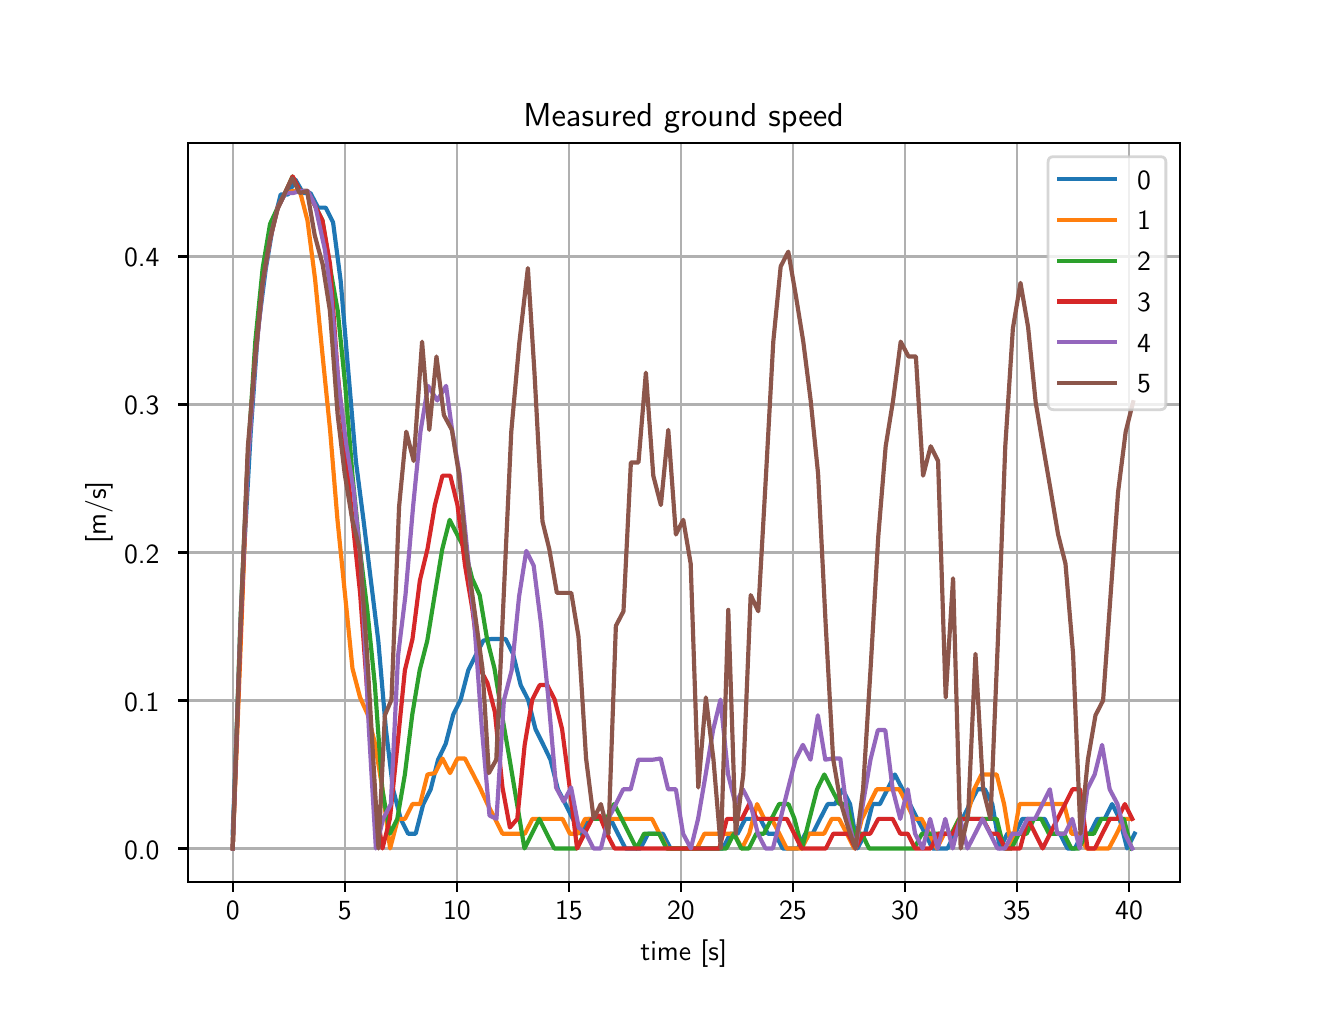 \begingroup%
\makeatletter%
\begin{pgfpicture}%
\pgfpathrectangle{\pgfpointorigin}{\pgfqpoint{6.4in}{4.8in}}%
\pgfusepath{use as bounding box, clip}%
\begin{pgfscope}%
\pgfsetbuttcap%
\pgfsetmiterjoin%
\definecolor{currentfill}{rgb}{1.0,1.0,1.0}%
\pgfsetfillcolor{currentfill}%
\pgfsetlinewidth{0.0pt}%
\definecolor{currentstroke}{rgb}{1.0,1.0,1.0}%
\pgfsetstrokecolor{currentstroke}%
\pgfsetdash{}{0pt}%
\pgfpathmoveto{\pgfqpoint{0.0in}{0.0in}}%
\pgfpathlineto{\pgfqpoint{6.4in}{0.0in}}%
\pgfpathlineto{\pgfqpoint{6.4in}{4.8in}}%
\pgfpathlineto{\pgfqpoint{0.0in}{4.8in}}%
\pgfpathlineto{\pgfqpoint{0.0in}{0.0in}}%
\pgfpathclose%
\pgfusepath{fill}%
\end{pgfscope}%
\begin{pgfscope}%
\pgfsetbuttcap%
\pgfsetmiterjoin%
\definecolor{currentfill}{rgb}{1.0,1.0,1.0}%
\pgfsetfillcolor{currentfill}%
\pgfsetlinewidth{0.0pt}%
\definecolor{currentstroke}{rgb}{0.0,0.0,0.0}%
\pgfsetstrokecolor{currentstroke}%
\pgfsetstrokeopacity{0.0}%
\pgfsetdash{}{0pt}%
\pgfpathmoveto{\pgfqpoint{0.8in}{0.528in}}%
\pgfpathlineto{\pgfqpoint{5.76in}{0.528in}}%
\pgfpathlineto{\pgfqpoint{5.76in}{4.224in}}%
\pgfpathlineto{\pgfqpoint{0.8in}{4.224in}}%
\pgfpathlineto{\pgfqpoint{0.8in}{0.528in}}%
\pgfpathclose%
\pgfusepath{fill}%
\end{pgfscope}%
\begin{pgfscope}%
\pgfpathrectangle{\pgfqpoint{0.8in}{0.528in}}{\pgfqpoint{4.96in}{3.696in}}%
\pgfusepath{clip}%
\pgfsetrectcap%
\pgfsetroundjoin%
\pgfsetlinewidth{0.803pt}%
\definecolor{currentstroke}{rgb}{0.69,0.69,0.69}%
\pgfsetstrokecolor{currentstroke}%
\pgfsetdash{}{0pt}%
\pgfpathmoveto{\pgfqpoint{1.025in}{0.528in}}%
\pgfpathlineto{\pgfqpoint{1.025in}{4.224in}}%
\pgfusepath{stroke}%
\end{pgfscope}%
\begin{pgfscope}%
\pgfsetbuttcap%
\pgfsetroundjoin%
\definecolor{currentfill}{rgb}{0.0,0.0,0.0}%
\pgfsetfillcolor{currentfill}%
\pgfsetlinewidth{0.803pt}%
\definecolor{currentstroke}{rgb}{0.0,0.0,0.0}%
\pgfsetstrokecolor{currentstroke}%
\pgfsetdash{}{0pt}%
\pgfsys@defobject{currentmarker}{\pgfqpoint{0.0in}{-0.049in}}{\pgfqpoint{0.0in}{0.0in}}{%
\pgfpathmoveto{\pgfqpoint{0.0in}{0.0in}}%
\pgfpathlineto{\pgfqpoint{0.0in}{-0.049in}}%
\pgfusepath{stroke,fill}%
}%
\begin{pgfscope}%
\pgfsys@transformshift{1.025in}{0.528in}%
\pgfsys@useobject{currentmarker}{}%
\end{pgfscope}%
\end{pgfscope}%
\begin{pgfscope}%
\definecolor{textcolor}{rgb}{0.0,0.0,0.0}%
\pgfsetstrokecolor{textcolor}%
\pgfsetfillcolor{textcolor}%
\pgftext[x=1.025in,y=0.431in,,top]{\color{textcolor}\sffamily\fontsize{10.0}{12.0}\selectfont 0}%
\end{pgfscope}%
\begin{pgfscope}%
\pgfpathrectangle{\pgfqpoint{0.8in}{0.528in}}{\pgfqpoint{4.96in}{3.696in}}%
\pgfusepath{clip}%
\pgfsetrectcap%
\pgfsetroundjoin%
\pgfsetlinewidth{0.803pt}%
\definecolor{currentstroke}{rgb}{0.69,0.69,0.69}%
\pgfsetstrokecolor{currentstroke}%
\pgfsetdash{}{0pt}%
\pgfpathmoveto{\pgfqpoint{1.586in}{0.528in}}%
\pgfpathlineto{\pgfqpoint{1.586in}{4.224in}}%
\pgfusepath{stroke}%
\end{pgfscope}%
\begin{pgfscope}%
\pgfsetbuttcap%
\pgfsetroundjoin%
\definecolor{currentfill}{rgb}{0.0,0.0,0.0}%
\pgfsetfillcolor{currentfill}%
\pgfsetlinewidth{0.803pt}%
\definecolor{currentstroke}{rgb}{0.0,0.0,0.0}%
\pgfsetstrokecolor{currentstroke}%
\pgfsetdash{}{0pt}%
\pgfsys@defobject{currentmarker}{\pgfqpoint{0.0in}{-0.049in}}{\pgfqpoint{0.0in}{0.0in}}{%
\pgfpathmoveto{\pgfqpoint{0.0in}{0.0in}}%
\pgfpathlineto{\pgfqpoint{0.0in}{-0.049in}}%
\pgfusepath{stroke,fill}%
}%
\begin{pgfscope}%
\pgfsys@transformshift{1.586in}{0.528in}%
\pgfsys@useobject{currentmarker}{}%
\end{pgfscope}%
\end{pgfscope}%
\begin{pgfscope}%
\definecolor{textcolor}{rgb}{0.0,0.0,0.0}%
\pgfsetstrokecolor{textcolor}%
\pgfsetfillcolor{textcolor}%
\pgftext[x=1.586in,y=0.431in,,top]{\color{textcolor}\sffamily\fontsize{10.0}{12.0}\selectfont 5}%
\end{pgfscope}%
\begin{pgfscope}%
\pgfpathrectangle{\pgfqpoint{0.8in}{0.528in}}{\pgfqpoint{4.96in}{3.696in}}%
\pgfusepath{clip}%
\pgfsetrectcap%
\pgfsetroundjoin%
\pgfsetlinewidth{0.803pt}%
\definecolor{currentstroke}{rgb}{0.69,0.69,0.69}%
\pgfsetstrokecolor{currentstroke}%
\pgfsetdash{}{0pt}%
\pgfpathmoveto{\pgfqpoint{2.146in}{0.528in}}%
\pgfpathlineto{\pgfqpoint{2.146in}{4.224in}}%
\pgfusepath{stroke}%
\end{pgfscope}%
\begin{pgfscope}%
\pgfsetbuttcap%
\pgfsetroundjoin%
\definecolor{currentfill}{rgb}{0.0,0.0,0.0}%
\pgfsetfillcolor{currentfill}%
\pgfsetlinewidth{0.803pt}%
\definecolor{currentstroke}{rgb}{0.0,0.0,0.0}%
\pgfsetstrokecolor{currentstroke}%
\pgfsetdash{}{0pt}%
\pgfsys@defobject{currentmarker}{\pgfqpoint{0.0in}{-0.049in}}{\pgfqpoint{0.0in}{0.0in}}{%
\pgfpathmoveto{\pgfqpoint{0.0in}{0.0in}}%
\pgfpathlineto{\pgfqpoint{0.0in}{-0.049in}}%
\pgfusepath{stroke,fill}%
}%
\begin{pgfscope}%
\pgfsys@transformshift{2.146in}{0.528in}%
\pgfsys@useobject{currentmarker}{}%
\end{pgfscope}%
\end{pgfscope}%
\begin{pgfscope}%
\definecolor{textcolor}{rgb}{0.0,0.0,0.0}%
\pgfsetstrokecolor{textcolor}%
\pgfsetfillcolor{textcolor}%
\pgftext[x=2.146in,y=0.431in,,top]{\color{textcolor}\sffamily\fontsize{10.0}{12.0}\selectfont 10}%
\end{pgfscope}%
\begin{pgfscope}%
\pgfpathrectangle{\pgfqpoint{0.8in}{0.528in}}{\pgfqpoint{4.96in}{3.696in}}%
\pgfusepath{clip}%
\pgfsetrectcap%
\pgfsetroundjoin%
\pgfsetlinewidth{0.803pt}%
\definecolor{currentstroke}{rgb}{0.69,0.69,0.69}%
\pgfsetstrokecolor{currentstroke}%
\pgfsetdash{}{0pt}%
\pgfpathmoveto{\pgfqpoint{2.706in}{0.528in}}%
\pgfpathlineto{\pgfqpoint{2.706in}{4.224in}}%
\pgfusepath{stroke}%
\end{pgfscope}%
\begin{pgfscope}%
\pgfsetbuttcap%
\pgfsetroundjoin%
\definecolor{currentfill}{rgb}{0.0,0.0,0.0}%
\pgfsetfillcolor{currentfill}%
\pgfsetlinewidth{0.803pt}%
\definecolor{currentstroke}{rgb}{0.0,0.0,0.0}%
\pgfsetstrokecolor{currentstroke}%
\pgfsetdash{}{0pt}%
\pgfsys@defobject{currentmarker}{\pgfqpoint{0.0in}{-0.049in}}{\pgfqpoint{0.0in}{0.0in}}{%
\pgfpathmoveto{\pgfqpoint{0.0in}{0.0in}}%
\pgfpathlineto{\pgfqpoint{0.0in}{-0.049in}}%
\pgfusepath{stroke,fill}%
}%
\begin{pgfscope}%
\pgfsys@transformshift{2.706in}{0.528in}%
\pgfsys@useobject{currentmarker}{}%
\end{pgfscope}%
\end{pgfscope}%
\begin{pgfscope}%
\definecolor{textcolor}{rgb}{0.0,0.0,0.0}%
\pgfsetstrokecolor{textcolor}%
\pgfsetfillcolor{textcolor}%
\pgftext[x=2.706in,y=0.431in,,top]{\color{textcolor}\sffamily\fontsize{10.0}{12.0}\selectfont 15}%
\end{pgfscope}%
\begin{pgfscope}%
\pgfpathrectangle{\pgfqpoint{0.8in}{0.528in}}{\pgfqpoint{4.96in}{3.696in}}%
\pgfusepath{clip}%
\pgfsetrectcap%
\pgfsetroundjoin%
\pgfsetlinewidth{0.803pt}%
\definecolor{currentstroke}{rgb}{0.69,0.69,0.69}%
\pgfsetstrokecolor{currentstroke}%
\pgfsetdash{}{0pt}%
\pgfpathmoveto{\pgfqpoint{3.266in}{0.528in}}%
\pgfpathlineto{\pgfqpoint{3.266in}{4.224in}}%
\pgfusepath{stroke}%
\end{pgfscope}%
\begin{pgfscope}%
\pgfsetbuttcap%
\pgfsetroundjoin%
\definecolor{currentfill}{rgb}{0.0,0.0,0.0}%
\pgfsetfillcolor{currentfill}%
\pgfsetlinewidth{0.803pt}%
\definecolor{currentstroke}{rgb}{0.0,0.0,0.0}%
\pgfsetstrokecolor{currentstroke}%
\pgfsetdash{}{0pt}%
\pgfsys@defobject{currentmarker}{\pgfqpoint{0.0in}{-0.049in}}{\pgfqpoint{0.0in}{0.0in}}{%
\pgfpathmoveto{\pgfqpoint{0.0in}{0.0in}}%
\pgfpathlineto{\pgfqpoint{0.0in}{-0.049in}}%
\pgfusepath{stroke,fill}%
}%
\begin{pgfscope}%
\pgfsys@transformshift{3.266in}{0.528in}%
\pgfsys@useobject{currentmarker}{}%
\end{pgfscope}%
\end{pgfscope}%
\begin{pgfscope}%
\definecolor{textcolor}{rgb}{0.0,0.0,0.0}%
\pgfsetstrokecolor{textcolor}%
\pgfsetfillcolor{textcolor}%
\pgftext[x=3.266in,y=0.431in,,top]{\color{textcolor}\sffamily\fontsize{10.0}{12.0}\selectfont 20}%
\end{pgfscope}%
\begin{pgfscope}%
\pgfpathrectangle{\pgfqpoint{0.8in}{0.528in}}{\pgfqpoint{4.96in}{3.696in}}%
\pgfusepath{clip}%
\pgfsetrectcap%
\pgfsetroundjoin%
\pgfsetlinewidth{0.803pt}%
\definecolor{currentstroke}{rgb}{0.69,0.69,0.69}%
\pgfsetstrokecolor{currentstroke}%
\pgfsetdash{}{0pt}%
\pgfpathmoveto{\pgfqpoint{3.826in}{0.528in}}%
\pgfpathlineto{\pgfqpoint{3.826in}{4.224in}}%
\pgfusepath{stroke}%
\end{pgfscope}%
\begin{pgfscope}%
\pgfsetbuttcap%
\pgfsetroundjoin%
\definecolor{currentfill}{rgb}{0.0,0.0,0.0}%
\pgfsetfillcolor{currentfill}%
\pgfsetlinewidth{0.803pt}%
\definecolor{currentstroke}{rgb}{0.0,0.0,0.0}%
\pgfsetstrokecolor{currentstroke}%
\pgfsetdash{}{0pt}%
\pgfsys@defobject{currentmarker}{\pgfqpoint{0.0in}{-0.049in}}{\pgfqpoint{0.0in}{0.0in}}{%
\pgfpathmoveto{\pgfqpoint{0.0in}{0.0in}}%
\pgfpathlineto{\pgfqpoint{0.0in}{-0.049in}}%
\pgfusepath{stroke,fill}%
}%
\begin{pgfscope}%
\pgfsys@transformshift{3.826in}{0.528in}%
\pgfsys@useobject{currentmarker}{}%
\end{pgfscope}%
\end{pgfscope}%
\begin{pgfscope}%
\definecolor{textcolor}{rgb}{0.0,0.0,0.0}%
\pgfsetstrokecolor{textcolor}%
\pgfsetfillcolor{textcolor}%
\pgftext[x=3.826in,y=0.431in,,top]{\color{textcolor}\sffamily\fontsize{10.0}{12.0}\selectfont 25}%
\end{pgfscope}%
\begin{pgfscope}%
\pgfpathrectangle{\pgfqpoint{0.8in}{0.528in}}{\pgfqpoint{4.96in}{3.696in}}%
\pgfusepath{clip}%
\pgfsetrectcap%
\pgfsetroundjoin%
\pgfsetlinewidth{0.803pt}%
\definecolor{currentstroke}{rgb}{0.69,0.69,0.69}%
\pgfsetstrokecolor{currentstroke}%
\pgfsetdash{}{0pt}%
\pgfpathmoveto{\pgfqpoint{4.386in}{0.528in}}%
\pgfpathlineto{\pgfqpoint{4.386in}{4.224in}}%
\pgfusepath{stroke}%
\end{pgfscope}%
\begin{pgfscope}%
\pgfsetbuttcap%
\pgfsetroundjoin%
\definecolor{currentfill}{rgb}{0.0,0.0,0.0}%
\pgfsetfillcolor{currentfill}%
\pgfsetlinewidth{0.803pt}%
\definecolor{currentstroke}{rgb}{0.0,0.0,0.0}%
\pgfsetstrokecolor{currentstroke}%
\pgfsetdash{}{0pt}%
\pgfsys@defobject{currentmarker}{\pgfqpoint{0.0in}{-0.049in}}{\pgfqpoint{0.0in}{0.0in}}{%
\pgfpathmoveto{\pgfqpoint{0.0in}{0.0in}}%
\pgfpathlineto{\pgfqpoint{0.0in}{-0.049in}}%
\pgfusepath{stroke,fill}%
}%
\begin{pgfscope}%
\pgfsys@transformshift{4.386in}{0.528in}%
\pgfsys@useobject{currentmarker}{}%
\end{pgfscope}%
\end{pgfscope}%
\begin{pgfscope}%
\definecolor{textcolor}{rgb}{0.0,0.0,0.0}%
\pgfsetstrokecolor{textcolor}%
\pgfsetfillcolor{textcolor}%
\pgftext[x=4.386in,y=0.431in,,top]{\color{textcolor}\sffamily\fontsize{10.0}{12.0}\selectfont 30}%
\end{pgfscope}%
\begin{pgfscope}%
\pgfpathrectangle{\pgfqpoint{0.8in}{0.528in}}{\pgfqpoint{4.96in}{3.696in}}%
\pgfusepath{clip}%
\pgfsetrectcap%
\pgfsetroundjoin%
\pgfsetlinewidth{0.803pt}%
\definecolor{currentstroke}{rgb}{0.69,0.69,0.69}%
\pgfsetstrokecolor{currentstroke}%
\pgfsetdash{}{0pt}%
\pgfpathmoveto{\pgfqpoint{4.946in}{0.528in}}%
\pgfpathlineto{\pgfqpoint{4.946in}{4.224in}}%
\pgfusepath{stroke}%
\end{pgfscope}%
\begin{pgfscope}%
\pgfsetbuttcap%
\pgfsetroundjoin%
\definecolor{currentfill}{rgb}{0.0,0.0,0.0}%
\pgfsetfillcolor{currentfill}%
\pgfsetlinewidth{0.803pt}%
\definecolor{currentstroke}{rgb}{0.0,0.0,0.0}%
\pgfsetstrokecolor{currentstroke}%
\pgfsetdash{}{0pt}%
\pgfsys@defobject{currentmarker}{\pgfqpoint{0.0in}{-0.049in}}{\pgfqpoint{0.0in}{0.0in}}{%
\pgfpathmoveto{\pgfqpoint{0.0in}{0.0in}}%
\pgfpathlineto{\pgfqpoint{0.0in}{-0.049in}}%
\pgfusepath{stroke,fill}%
}%
\begin{pgfscope}%
\pgfsys@transformshift{4.946in}{0.528in}%
\pgfsys@useobject{currentmarker}{}%
\end{pgfscope}%
\end{pgfscope}%
\begin{pgfscope}%
\definecolor{textcolor}{rgb}{0.0,0.0,0.0}%
\pgfsetstrokecolor{textcolor}%
\pgfsetfillcolor{textcolor}%
\pgftext[x=4.946in,y=0.431in,,top]{\color{textcolor}\sffamily\fontsize{10.0}{12.0}\selectfont 35}%
\end{pgfscope}%
\begin{pgfscope}%
\pgfpathrectangle{\pgfqpoint{0.8in}{0.528in}}{\pgfqpoint{4.96in}{3.696in}}%
\pgfusepath{clip}%
\pgfsetrectcap%
\pgfsetroundjoin%
\pgfsetlinewidth{0.803pt}%
\definecolor{currentstroke}{rgb}{0.69,0.69,0.69}%
\pgfsetstrokecolor{currentstroke}%
\pgfsetdash{}{0pt}%
\pgfpathmoveto{\pgfqpoint{5.507in}{0.528in}}%
\pgfpathlineto{\pgfqpoint{5.507in}{4.224in}}%
\pgfusepath{stroke}%
\end{pgfscope}%
\begin{pgfscope}%
\pgfsetbuttcap%
\pgfsetroundjoin%
\definecolor{currentfill}{rgb}{0.0,0.0,0.0}%
\pgfsetfillcolor{currentfill}%
\pgfsetlinewidth{0.803pt}%
\definecolor{currentstroke}{rgb}{0.0,0.0,0.0}%
\pgfsetstrokecolor{currentstroke}%
\pgfsetdash{}{0pt}%
\pgfsys@defobject{currentmarker}{\pgfqpoint{0.0in}{-0.049in}}{\pgfqpoint{0.0in}{0.0in}}{%
\pgfpathmoveto{\pgfqpoint{0.0in}{0.0in}}%
\pgfpathlineto{\pgfqpoint{0.0in}{-0.049in}}%
\pgfusepath{stroke,fill}%
}%
\begin{pgfscope}%
\pgfsys@transformshift{5.507in}{0.528in}%
\pgfsys@useobject{currentmarker}{}%
\end{pgfscope}%
\end{pgfscope}%
\begin{pgfscope}%
\definecolor{textcolor}{rgb}{0.0,0.0,0.0}%
\pgfsetstrokecolor{textcolor}%
\pgfsetfillcolor{textcolor}%
\pgftext[x=5.507in,y=0.431in,,top]{\color{textcolor}\sffamily\fontsize{10.0}{12.0}\selectfont 40}%
\end{pgfscope}%
\begin{pgfscope}%
\definecolor{textcolor}{rgb}{0.0,0.0,0.0}%
\pgfsetstrokecolor{textcolor}%
\pgfsetfillcolor{textcolor}%
\pgftext[x=3.28in,y=0.241in,,top]{\color{textcolor}\sffamily\fontsize{10.0}{12.0}\selectfont time [s]}%
\end{pgfscope}%
\begin{pgfscope}%
\pgfpathrectangle{\pgfqpoint{0.8in}{0.528in}}{\pgfqpoint{4.96in}{3.696in}}%
\pgfusepath{clip}%
\pgfsetrectcap%
\pgfsetroundjoin%
\pgfsetlinewidth{0.803pt}%
\definecolor{currentstroke}{rgb}{0.69,0.69,0.69}%
\pgfsetstrokecolor{currentstroke}%
\pgfsetdash{}{0pt}%
\pgfpathmoveto{\pgfqpoint{0.8in}{0.696in}}%
\pgfpathlineto{\pgfqpoint{5.76in}{0.696in}}%
\pgfusepath{stroke}%
\end{pgfscope}%
\begin{pgfscope}%
\pgfsetbuttcap%
\pgfsetroundjoin%
\definecolor{currentfill}{rgb}{0.0,0.0,0.0}%
\pgfsetfillcolor{currentfill}%
\pgfsetlinewidth{0.803pt}%
\definecolor{currentstroke}{rgb}{0.0,0.0,0.0}%
\pgfsetstrokecolor{currentstroke}%
\pgfsetdash{}{0pt}%
\pgfsys@defobject{currentmarker}{\pgfqpoint{-0.049in}{0.0in}}{\pgfqpoint{-0.0in}{0.0in}}{%
\pgfpathmoveto{\pgfqpoint{-0.0in}{0.0in}}%
\pgfpathlineto{\pgfqpoint{-0.049in}{0.0in}}%
\pgfusepath{stroke,fill}%
}%
\begin{pgfscope}%
\pgfsys@transformshift{0.8in}{0.696in}%
\pgfsys@useobject{currentmarker}{}%
\end{pgfscope}%
\end{pgfscope}%
\begin{pgfscope}%
\definecolor{textcolor}{rgb}{0.0,0.0,0.0}%
\pgfsetstrokecolor{textcolor}%
\pgfsetfillcolor{textcolor}%
\pgftext[x=0.482in, y=0.643in, left, base]{\color{textcolor}\sffamily\fontsize{10.0}{12.0}\selectfont 0.0}%
\end{pgfscope}%
\begin{pgfscope}%
\pgfpathrectangle{\pgfqpoint{0.8in}{0.528in}}{\pgfqpoint{4.96in}{3.696in}}%
\pgfusepath{clip}%
\pgfsetrectcap%
\pgfsetroundjoin%
\pgfsetlinewidth{0.803pt}%
\definecolor{currentstroke}{rgb}{0.69,0.69,0.69}%
\pgfsetstrokecolor{currentstroke}%
\pgfsetdash{}{0pt}%
\pgfpathmoveto{\pgfqpoint{0.8in}{1.436in}}%
\pgfpathlineto{\pgfqpoint{5.76in}{1.436in}}%
\pgfusepath{stroke}%
\end{pgfscope}%
\begin{pgfscope}%
\pgfsetbuttcap%
\pgfsetroundjoin%
\definecolor{currentfill}{rgb}{0.0,0.0,0.0}%
\pgfsetfillcolor{currentfill}%
\pgfsetlinewidth{0.803pt}%
\definecolor{currentstroke}{rgb}{0.0,0.0,0.0}%
\pgfsetstrokecolor{currentstroke}%
\pgfsetdash{}{0pt}%
\pgfsys@defobject{currentmarker}{\pgfqpoint{-0.049in}{0.0in}}{\pgfqpoint{-0.0in}{0.0in}}{%
\pgfpathmoveto{\pgfqpoint{-0.0in}{0.0in}}%
\pgfpathlineto{\pgfqpoint{-0.049in}{0.0in}}%
\pgfusepath{stroke,fill}%
}%
\begin{pgfscope}%
\pgfsys@transformshift{0.8in}{1.436in}%
\pgfsys@useobject{currentmarker}{}%
\end{pgfscope}%
\end{pgfscope}%
\begin{pgfscope}%
\definecolor{textcolor}{rgb}{0.0,0.0,0.0}%
\pgfsetstrokecolor{textcolor}%
\pgfsetfillcolor{textcolor}%
\pgftext[x=0.482in, y=1.383in, left, base]{\color{textcolor}\sffamily\fontsize{10.0}{12.0}\selectfont 0.1}%
\end{pgfscope}%
\begin{pgfscope}%
\pgfpathrectangle{\pgfqpoint{0.8in}{0.528in}}{\pgfqpoint{4.96in}{3.696in}}%
\pgfusepath{clip}%
\pgfsetrectcap%
\pgfsetroundjoin%
\pgfsetlinewidth{0.803pt}%
\definecolor{currentstroke}{rgb}{0.69,0.69,0.69}%
\pgfsetstrokecolor{currentstroke}%
\pgfsetdash{}{0pt}%
\pgfpathmoveto{\pgfqpoint{0.8in}{2.176in}}%
\pgfpathlineto{\pgfqpoint{5.76in}{2.176in}}%
\pgfusepath{stroke}%
\end{pgfscope}%
\begin{pgfscope}%
\pgfsetbuttcap%
\pgfsetroundjoin%
\definecolor{currentfill}{rgb}{0.0,0.0,0.0}%
\pgfsetfillcolor{currentfill}%
\pgfsetlinewidth{0.803pt}%
\definecolor{currentstroke}{rgb}{0.0,0.0,0.0}%
\pgfsetstrokecolor{currentstroke}%
\pgfsetdash{}{0pt}%
\pgfsys@defobject{currentmarker}{\pgfqpoint{-0.049in}{0.0in}}{\pgfqpoint{-0.0in}{0.0in}}{%
\pgfpathmoveto{\pgfqpoint{-0.0in}{0.0in}}%
\pgfpathlineto{\pgfqpoint{-0.049in}{0.0in}}%
\pgfusepath{stroke,fill}%
}%
\begin{pgfscope}%
\pgfsys@transformshift{0.8in}{2.176in}%
\pgfsys@useobject{currentmarker}{}%
\end{pgfscope}%
\end{pgfscope}%
\begin{pgfscope}%
\definecolor{textcolor}{rgb}{0.0,0.0,0.0}%
\pgfsetstrokecolor{textcolor}%
\pgfsetfillcolor{textcolor}%
\pgftext[x=0.482in, y=2.123in, left, base]{\color{textcolor}\sffamily\fontsize{10.0}{12.0}\selectfont 0.2}%
\end{pgfscope}%
\begin{pgfscope}%
\pgfpathrectangle{\pgfqpoint{0.8in}{0.528in}}{\pgfqpoint{4.96in}{3.696in}}%
\pgfusepath{clip}%
\pgfsetrectcap%
\pgfsetroundjoin%
\pgfsetlinewidth{0.803pt}%
\definecolor{currentstroke}{rgb}{0.69,0.69,0.69}%
\pgfsetstrokecolor{currentstroke}%
\pgfsetdash{}{0pt}%
\pgfpathmoveto{\pgfqpoint{0.8in}{2.916in}}%
\pgfpathlineto{\pgfqpoint{5.76in}{2.916in}}%
\pgfusepath{stroke}%
\end{pgfscope}%
\begin{pgfscope}%
\pgfsetbuttcap%
\pgfsetroundjoin%
\definecolor{currentfill}{rgb}{0.0,0.0,0.0}%
\pgfsetfillcolor{currentfill}%
\pgfsetlinewidth{0.803pt}%
\definecolor{currentstroke}{rgb}{0.0,0.0,0.0}%
\pgfsetstrokecolor{currentstroke}%
\pgfsetdash{}{0pt}%
\pgfsys@defobject{currentmarker}{\pgfqpoint{-0.049in}{0.0in}}{\pgfqpoint{-0.0in}{0.0in}}{%
\pgfpathmoveto{\pgfqpoint{-0.0in}{0.0in}}%
\pgfpathlineto{\pgfqpoint{-0.049in}{0.0in}}%
\pgfusepath{stroke,fill}%
}%
\begin{pgfscope}%
\pgfsys@transformshift{0.8in}{2.916in}%
\pgfsys@useobject{currentmarker}{}%
\end{pgfscope}%
\end{pgfscope}%
\begin{pgfscope}%
\definecolor{textcolor}{rgb}{0.0,0.0,0.0}%
\pgfsetstrokecolor{textcolor}%
\pgfsetfillcolor{textcolor}%
\pgftext[x=0.482in, y=2.864in, left, base]{\color{textcolor}\sffamily\fontsize{10.0}{12.0}\selectfont 0.3}%
\end{pgfscope}%
\begin{pgfscope}%
\pgfpathrectangle{\pgfqpoint{0.8in}{0.528in}}{\pgfqpoint{4.96in}{3.696in}}%
\pgfusepath{clip}%
\pgfsetrectcap%
\pgfsetroundjoin%
\pgfsetlinewidth{0.803pt}%
\definecolor{currentstroke}{rgb}{0.69,0.69,0.69}%
\pgfsetstrokecolor{currentstroke}%
\pgfsetdash{}{0pt}%
\pgfpathmoveto{\pgfqpoint{0.8in}{3.656in}}%
\pgfpathlineto{\pgfqpoint{5.76in}{3.656in}}%
\pgfusepath{stroke}%
\end{pgfscope}%
\begin{pgfscope}%
\pgfsetbuttcap%
\pgfsetroundjoin%
\definecolor{currentfill}{rgb}{0.0,0.0,0.0}%
\pgfsetfillcolor{currentfill}%
\pgfsetlinewidth{0.803pt}%
\definecolor{currentstroke}{rgb}{0.0,0.0,0.0}%
\pgfsetstrokecolor{currentstroke}%
\pgfsetdash{}{0pt}%
\pgfsys@defobject{currentmarker}{\pgfqpoint{-0.049in}{0.0in}}{\pgfqpoint{-0.0in}{0.0in}}{%
\pgfpathmoveto{\pgfqpoint{-0.0in}{0.0in}}%
\pgfpathlineto{\pgfqpoint{-0.049in}{0.0in}}%
\pgfusepath{stroke,fill}%
}%
\begin{pgfscope}%
\pgfsys@transformshift{0.8in}{3.656in}%
\pgfsys@useobject{currentmarker}{}%
\end{pgfscope}%
\end{pgfscope}%
\begin{pgfscope}%
\definecolor{textcolor}{rgb}{0.0,0.0,0.0}%
\pgfsetstrokecolor{textcolor}%
\pgfsetfillcolor{textcolor}%
\pgftext[x=0.482in, y=3.604in, left, base]{\color{textcolor}\sffamily\fontsize{10.0}{12.0}\selectfont 0.4}%
\end{pgfscope}%
\begin{pgfscope}%
\definecolor{textcolor}{rgb}{0.0,0.0,0.0}%
\pgfsetstrokecolor{textcolor}%
\pgfsetfillcolor{textcolor}%
\pgftext[x=0.426in,y=2.376in,,bottom,rotate=90.0]{\color{textcolor}\sffamily\fontsize{10.0}{12.0}\selectfont  [m/s]}%
\end{pgfscope}%
\begin{pgfscope}%
\pgfpathrectangle{\pgfqpoint{0.8in}{0.528in}}{\pgfqpoint{4.96in}{3.696in}}%
\pgfusepath{clip}%
\pgfsetrectcap%
\pgfsetroundjoin%
\pgfsetlinewidth{1.506pt}%
\definecolor{currentstroke}{rgb}{0.122,0.467,0.706}%
\pgfsetstrokecolor{currentstroke}%
\pgfsetdash{}{0pt}%
\pgfpathmoveto{\pgfqpoint{1.025in}{0.77in}}%
\pgfpathlineto{\pgfqpoint{1.078in}{2.11in}}%
\pgfpathlineto{\pgfqpoint{1.115in}{2.774in}}%
\pgfpathlineto{\pgfqpoint{1.152in}{3.296in}}%
\pgfpathlineto{\pgfqpoint{1.19in}{3.591in}}%
\pgfpathlineto{\pgfqpoint{1.227in}{3.812in}}%
\pgfpathlineto{\pgfqpoint{1.265in}{3.966in}}%
\pgfpathlineto{\pgfqpoint{1.302in}{3.966in}}%
\pgfpathlineto{\pgfqpoint{1.339in}{4.04in}}%
\pgfpathlineto{\pgfqpoint{1.377in}{3.973in}}%
\pgfpathlineto{\pgfqpoint{1.414in}{3.973in}}%
\pgfpathlineto{\pgfqpoint{1.452in}{3.9in}}%
\pgfpathlineto{\pgfqpoint{1.49in}{3.9in}}%
\pgfpathlineto{\pgfqpoint{1.527in}{3.826in}}%
\pgfpathlineto{\pgfqpoint{1.565in}{3.533in}}%
\pgfpathlineto{\pgfqpoint{1.603in}{3.083in}}%
\pgfpathlineto{\pgfqpoint{1.641in}{2.633in}}%
\pgfpathlineto{\pgfqpoint{1.679in}{2.339in}}%
\pgfpathlineto{\pgfqpoint{1.716in}{2.036in}}%
\pgfpathlineto{\pgfqpoint{1.753in}{1.735in}}%
\pgfpathlineto{\pgfqpoint{1.791in}{1.293in}}%
\pgfpathlineto{\pgfqpoint{1.827in}{0.992in}}%
\pgfpathlineto{\pgfqpoint{1.865in}{0.844in}}%
\pgfpathlineto{\pgfqpoint{1.902in}{0.77in}}%
\pgfpathlineto{\pgfqpoint{1.94in}{0.77in}}%
\pgfpathlineto{\pgfqpoint{1.978in}{0.918in}}%
\pgfpathlineto{\pgfqpoint{2.015in}{0.992in}}%
\pgfpathlineto{\pgfqpoint{2.052in}{1.14in}}%
\pgfpathlineto{\pgfqpoint{2.09in}{1.219in}}%
\pgfpathlineto{\pgfqpoint{2.128in}{1.366in}}%
\pgfpathlineto{\pgfqpoint{2.165in}{1.44in}}%
\pgfpathlineto{\pgfqpoint{2.203in}{1.587in}}%
\pgfpathlineto{\pgfqpoint{2.24in}{1.661in}}%
\pgfpathlineto{\pgfqpoint{2.278in}{1.735in}}%
\pgfpathlineto{\pgfqpoint{2.315in}{1.743in}}%
\pgfpathlineto{\pgfqpoint{2.355in}{1.743in}}%
\pgfpathlineto{\pgfqpoint{2.39in}{1.743in}}%
\pgfpathlineto{\pgfqpoint{2.427in}{1.669in}}%
\pgfpathlineto{\pgfqpoint{2.465in}{1.513in}}%
\pgfpathlineto{\pgfqpoint{2.502in}{1.44in}}%
\pgfpathlineto{\pgfqpoint{2.539in}{1.293in}}%
\pgfpathlineto{\pgfqpoint{2.576in}{1.219in}}%
\pgfpathlineto{\pgfqpoint{2.614in}{1.14in}}%
\pgfpathlineto{\pgfqpoint{2.651in}{0.992in}}%
\pgfpathlineto{\pgfqpoint{2.689in}{0.918in}}%
\pgfpathlineto{\pgfqpoint{2.726in}{0.844in}}%
\pgfpathlineto{\pgfqpoint{2.764in}{0.77in}}%
\pgfpathlineto{\pgfqpoint{2.801in}{0.844in}}%
\pgfpathlineto{\pgfqpoint{2.839in}{0.844in}}%
\pgfpathlineto{\pgfqpoint{2.876in}{0.844in}}%
\pgfpathlineto{\pgfqpoint{2.914in}{0.844in}}%
\pgfpathlineto{\pgfqpoint{2.951in}{0.77in}}%
\pgfpathlineto{\pgfqpoint{2.989in}{0.696in}}%
\pgfpathlineto{\pgfqpoint{3.026in}{0.696in}}%
\pgfpathlineto{\pgfqpoint{3.064in}{0.696in}}%
\pgfpathlineto{\pgfqpoint{3.102in}{0.77in}}%
\pgfpathlineto{\pgfqpoint{3.139in}{0.77in}}%
\pgfpathlineto{\pgfqpoint{3.176in}{0.77in}}%
\pgfpathlineto{\pgfqpoint{3.214in}{0.696in}}%
\pgfpathlineto{\pgfqpoint{3.251in}{0.696in}}%
\pgfpathlineto{\pgfqpoint{3.289in}{0.696in}}%
\pgfpathlineto{\pgfqpoint{3.326in}{0.696in}}%
\pgfpathlineto{\pgfqpoint{3.364in}{0.696in}}%
\pgfpathlineto{\pgfqpoint{3.402in}{0.696in}}%
\pgfpathlineto{\pgfqpoint{3.439in}{0.696in}}%
\pgfpathlineto{\pgfqpoint{3.476in}{0.696in}}%
\pgfpathlineto{\pgfqpoint{3.513in}{0.77in}}%
\pgfpathlineto{\pgfqpoint{3.55in}{0.77in}}%
\pgfpathlineto{\pgfqpoint{3.588in}{0.844in}}%
\pgfpathlineto{\pgfqpoint{3.625in}{0.844in}}%
\pgfpathlineto{\pgfqpoint{3.663in}{0.844in}}%
\pgfpathlineto{\pgfqpoint{3.701in}{0.77in}}%
\pgfpathlineto{\pgfqpoint{3.738in}{0.77in}}%
\pgfpathlineto{\pgfqpoint{3.775in}{0.696in}}%
\pgfpathlineto{\pgfqpoint{3.812in}{0.696in}}%
\pgfpathlineto{\pgfqpoint{3.851in}{0.696in}}%
\pgfpathlineto{\pgfqpoint{3.888in}{0.77in}}%
\pgfpathlineto{\pgfqpoint{3.925in}{0.77in}}%
\pgfpathlineto{\pgfqpoint{3.962in}{0.844in}}%
\pgfpathlineto{\pgfqpoint{4.0in}{0.918in}}%
\pgfpathlineto{\pgfqpoint{4.037in}{0.918in}}%
\pgfpathlineto{\pgfqpoint{4.074in}{0.992in}}%
\pgfpathlineto{\pgfqpoint{4.112in}{0.918in}}%
\pgfpathlineto{\pgfqpoint{4.149in}{0.696in}}%
\pgfpathlineto{\pgfqpoint{4.187in}{0.77in}}%
\pgfpathlineto{\pgfqpoint{4.224in}{0.918in}}%
\pgfpathlineto{\pgfqpoint{4.261in}{0.918in}}%
\pgfpathlineto{\pgfqpoint{4.299in}{0.992in}}%
\pgfpathlineto{\pgfqpoint{4.336in}{1.066in}}%
\pgfpathlineto{\pgfqpoint{4.374in}{0.992in}}%
\pgfpathlineto{\pgfqpoint{4.411in}{0.918in}}%
\pgfpathlineto{\pgfqpoint{4.448in}{0.844in}}%
\pgfpathlineto{\pgfqpoint{4.488in}{0.77in}}%
\pgfpathlineto{\pgfqpoint{4.524in}{0.696in}}%
\pgfpathlineto{\pgfqpoint{4.562in}{0.696in}}%
\pgfpathlineto{\pgfqpoint{4.599in}{0.696in}}%
\pgfpathlineto{\pgfqpoint{4.636in}{0.77in}}%
\pgfpathlineto{\pgfqpoint{4.674in}{0.844in}}%
\pgfpathlineto{\pgfqpoint{4.711in}{0.918in}}%
\pgfpathlineto{\pgfqpoint{4.749in}{0.992in}}%
\pgfpathlineto{\pgfqpoint{4.786in}{0.992in}}%
\pgfpathlineto{\pgfqpoint{4.823in}{0.918in}}%
\pgfpathlineto{\pgfqpoint{4.861in}{0.696in}}%
\pgfpathlineto{\pgfqpoint{4.898in}{0.77in}}%
\pgfpathlineto{\pgfqpoint{4.936in}{0.77in}}%
\pgfpathlineto{\pgfqpoint{4.973in}{0.844in}}%
\pgfpathlineto{\pgfqpoint{5.01in}{0.844in}}%
\pgfpathlineto{\pgfqpoint{5.048in}{0.844in}}%
\pgfpathlineto{\pgfqpoint{5.085in}{0.844in}}%
\pgfpathlineto{\pgfqpoint{5.122in}{0.77in}}%
\pgfpathlineto{\pgfqpoint{5.161in}{0.77in}}%
\pgfpathlineto{\pgfqpoint{5.199in}{0.696in}}%
\pgfpathlineto{\pgfqpoint{5.236in}{0.696in}}%
\pgfpathlineto{\pgfqpoint{5.273in}{0.77in}}%
\pgfpathlineto{\pgfqpoint{5.31in}{0.77in}}%
\pgfpathlineto{\pgfqpoint{5.348in}{0.844in}}%
\pgfpathlineto{\pgfqpoint{5.385in}{0.844in}}%
\pgfpathlineto{\pgfqpoint{5.422in}{0.918in}}%
\pgfpathlineto{\pgfqpoint{5.46in}{0.844in}}%
\pgfpathlineto{\pgfqpoint{5.497in}{0.696in}}%
\pgfpathlineto{\pgfqpoint{5.535in}{0.77in}}%
\pgfusepath{stroke}%
\end{pgfscope}%
\begin{pgfscope}%
\pgfpathrectangle{\pgfqpoint{0.8in}{0.528in}}{\pgfqpoint{4.96in}{3.696in}}%
\pgfusepath{clip}%
\pgfsetrectcap%
\pgfsetroundjoin%
\pgfsetlinewidth{1.506pt}%
\definecolor{currentstroke}{rgb}{1.0,0.498,0.055}%
\pgfsetstrokecolor{currentstroke}%
\pgfsetdash{}{0pt}%
\pgfpathmoveto{\pgfqpoint{1.025in}{0.696in}}%
\pgfpathlineto{\pgfqpoint{1.063in}{1.661in}}%
\pgfpathlineto{\pgfqpoint{1.1in}{2.633in}}%
\pgfpathlineto{\pgfqpoint{1.138in}{3.156in}}%
\pgfpathlineto{\pgfqpoint{1.175in}{3.524in}}%
\pgfpathlineto{\pgfqpoint{1.212in}{3.745in}}%
\pgfpathlineto{\pgfqpoint{1.25in}{3.9in}}%
\pgfpathlineto{\pgfqpoint{1.287in}{3.973in}}%
\pgfpathlineto{\pgfqpoint{1.324in}{3.983in}}%
\pgfpathlineto{\pgfqpoint{1.361in}{3.983in}}%
\pgfpathlineto{\pgfqpoint{1.399in}{3.836in}}%
\pgfpathlineto{\pgfqpoint{1.437in}{3.543in}}%
\pgfpathlineto{\pgfqpoint{1.474in}{3.166in}}%
\pgfpathlineto{\pgfqpoint{1.512in}{2.789in}}%
\pgfpathlineto{\pgfqpoint{1.549in}{2.339in}}%
\pgfpathlineto{\pgfqpoint{1.587in}{1.963in}}%
\pgfpathlineto{\pgfqpoint{1.624in}{1.596in}}%
\pgfpathlineto{\pgfqpoint{1.662in}{1.451in}}%
\pgfpathlineto{\pgfqpoint{1.7in}{1.366in}}%
\pgfpathlineto{\pgfqpoint{1.737in}{1.219in}}%
\pgfpathlineto{\pgfqpoint{1.774in}{0.992in}}%
\pgfpathlineto{\pgfqpoint{1.812in}{0.696in}}%
\pgfpathlineto{\pgfqpoint{1.851in}{0.844in}}%
\pgfpathlineto{\pgfqpoint{1.887in}{0.844in}}%
\pgfpathlineto{\pgfqpoint{1.924in}{0.918in}}%
\pgfpathlineto{\pgfqpoint{1.962in}{0.918in}}%
\pgfpathlineto{\pgfqpoint{1.999in}{1.066in}}%
\pgfpathlineto{\pgfqpoint{2.037in}{1.073in}}%
\pgfpathlineto{\pgfqpoint{2.074in}{1.146in}}%
\pgfpathlineto{\pgfqpoint{2.112in}{1.073in}}%
\pgfpathlineto{\pgfqpoint{2.149in}{1.146in}}%
\pgfpathlineto{\pgfqpoint{2.186in}{1.146in}}%
\pgfpathlineto{\pgfqpoint{2.224in}{1.073in}}%
\pgfpathlineto{\pgfqpoint{2.261in}{1.001in}}%
\pgfpathlineto{\pgfqpoint{2.299in}{0.918in}}%
\pgfpathlineto{\pgfqpoint{2.337in}{0.844in}}%
\pgfpathlineto{\pgfqpoint{2.374in}{0.77in}}%
\pgfpathlineto{\pgfqpoint{2.412in}{0.77in}}%
\pgfpathlineto{\pgfqpoint{2.449in}{0.77in}}%
\pgfpathlineto{\pgfqpoint{2.486in}{0.77in}}%
\pgfpathlineto{\pgfqpoint{2.524in}{0.844in}}%
\pgfpathlineto{\pgfqpoint{2.561in}{0.844in}}%
\pgfpathlineto{\pgfqpoint{2.599in}{0.844in}}%
\pgfpathlineto{\pgfqpoint{2.637in}{0.844in}}%
\pgfpathlineto{\pgfqpoint{2.674in}{0.844in}}%
\pgfpathlineto{\pgfqpoint{2.711in}{0.77in}}%
\pgfpathlineto{\pgfqpoint{2.75in}{0.77in}}%
\pgfpathlineto{\pgfqpoint{2.787in}{0.844in}}%
\pgfpathlineto{\pgfqpoint{2.823in}{0.844in}}%
\pgfpathlineto{\pgfqpoint{2.861in}{0.844in}}%
\pgfpathlineto{\pgfqpoint{2.898in}{0.844in}}%
\pgfpathlineto{\pgfqpoint{2.935in}{0.844in}}%
\pgfpathlineto{\pgfqpoint{2.973in}{0.844in}}%
\pgfpathlineto{\pgfqpoint{3.01in}{0.844in}}%
\pgfpathlineto{\pgfqpoint{3.047in}{0.844in}}%
\pgfpathlineto{\pgfqpoint{3.084in}{0.844in}}%
\pgfpathlineto{\pgfqpoint{3.122in}{0.844in}}%
\pgfpathlineto{\pgfqpoint{3.159in}{0.77in}}%
\pgfpathlineto{\pgfqpoint{3.198in}{0.696in}}%
\pgfpathlineto{\pgfqpoint{3.235in}{0.696in}}%
\pgfpathlineto{\pgfqpoint{3.272in}{0.696in}}%
\pgfpathlineto{\pgfqpoint{3.309in}{0.696in}}%
\pgfpathlineto{\pgfqpoint{3.346in}{0.696in}}%
\pgfpathlineto{\pgfqpoint{3.384in}{0.77in}}%
\pgfpathlineto{\pgfqpoint{3.421in}{0.77in}}%
\pgfpathlineto{\pgfqpoint{3.459in}{0.77in}}%
\pgfpathlineto{\pgfqpoint{3.496in}{0.77in}}%
\pgfpathlineto{\pgfqpoint{3.533in}{0.77in}}%
\pgfpathlineto{\pgfqpoint{3.571in}{0.696in}}%
\pgfpathlineto{\pgfqpoint{3.608in}{0.77in}}%
\pgfpathlineto{\pgfqpoint{3.647in}{0.918in}}%
\pgfpathlineto{\pgfqpoint{3.683in}{0.844in}}%
\pgfpathlineto{\pgfqpoint{3.72in}{0.844in}}%
\pgfpathlineto{\pgfqpoint{3.758in}{0.77in}}%
\pgfpathlineto{\pgfqpoint{3.795in}{0.696in}}%
\pgfpathlineto{\pgfqpoint{3.833in}{0.696in}}%
\pgfpathlineto{\pgfqpoint{3.87in}{0.696in}}%
\pgfpathlineto{\pgfqpoint{3.908in}{0.77in}}%
\pgfpathlineto{\pgfqpoint{3.945in}{0.77in}}%
\pgfpathlineto{\pgfqpoint{3.982in}{0.77in}}%
\pgfpathlineto{\pgfqpoint{4.02in}{0.844in}}%
\pgfpathlineto{\pgfqpoint{4.057in}{0.844in}}%
\pgfpathlineto{\pgfqpoint{4.096in}{0.77in}}%
\pgfpathlineto{\pgfqpoint{4.133in}{0.696in}}%
\pgfpathlineto{\pgfqpoint{4.171in}{0.844in}}%
\pgfpathlineto{\pgfqpoint{4.208in}{0.918in}}%
\pgfpathlineto{\pgfqpoint{4.245in}{0.992in}}%
\pgfpathlineto{\pgfqpoint{4.283in}{0.992in}}%
\pgfpathlineto{\pgfqpoint{4.32in}{0.992in}}%
\pgfpathlineto{\pgfqpoint{4.358in}{0.992in}}%
\pgfpathlineto{\pgfqpoint{4.396in}{0.918in}}%
\pgfpathlineto{\pgfqpoint{4.432in}{0.844in}}%
\pgfpathlineto{\pgfqpoint{4.47in}{0.844in}}%
\pgfpathlineto{\pgfqpoint{4.508in}{0.77in}}%
\pgfpathlineto{\pgfqpoint{4.546in}{0.696in}}%
\pgfpathlineto{\pgfqpoint{4.583in}{0.77in}}%
\pgfpathlineto{\pgfqpoint{4.62in}{0.77in}}%
\pgfpathlineto{\pgfqpoint{4.657in}{0.844in}}%
\pgfpathlineto{\pgfqpoint{4.694in}{0.844in}}%
\pgfpathlineto{\pgfqpoint{4.732in}{0.992in}}%
\pgfpathlineto{\pgfqpoint{4.769in}{1.066in}}%
\pgfpathlineto{\pgfqpoint{4.807in}{1.066in}}%
\pgfpathlineto{\pgfqpoint{4.845in}{1.066in}}%
\pgfpathlineto{\pgfqpoint{4.882in}{0.918in}}%
\pgfpathlineto{\pgfqpoint{4.919in}{0.696in}}%
\pgfpathlineto{\pgfqpoint{4.959in}{0.918in}}%
\pgfpathlineto{\pgfqpoint{4.995in}{0.918in}}%
\pgfpathlineto{\pgfqpoint{5.032in}{0.918in}}%
\pgfpathlineto{\pgfqpoint{5.069in}{0.918in}}%
\pgfpathlineto{\pgfqpoint{5.107in}{0.918in}}%
\pgfpathlineto{\pgfqpoint{5.144in}{0.918in}}%
\pgfpathlineto{\pgfqpoint{5.182in}{0.918in}}%
\pgfpathlineto{\pgfqpoint{5.219in}{0.77in}}%
\pgfpathlineto{\pgfqpoint{5.258in}{0.77in}}%
\pgfpathlineto{\pgfqpoint{5.294in}{0.696in}}%
\pgfpathlineto{\pgfqpoint{5.331in}{0.696in}}%
\pgfpathlineto{\pgfqpoint{5.369in}{0.696in}}%
\pgfpathlineto{\pgfqpoint{5.406in}{0.696in}}%
\pgfpathlineto{\pgfqpoint{5.445in}{0.77in}}%
\pgfpathlineto{\pgfqpoint{5.481in}{0.844in}}%
\pgfpathlineto{\pgfqpoint{5.518in}{0.844in}}%
\pgfusepath{stroke}%
\end{pgfscope}%
\begin{pgfscope}%
\pgfpathrectangle{\pgfqpoint{0.8in}{0.528in}}{\pgfqpoint{4.96in}{3.696in}}%
\pgfusepath{clip}%
\pgfsetrectcap%
\pgfsetroundjoin%
\pgfsetlinewidth{1.506pt}%
\definecolor{currentstroke}{rgb}{0.173,0.627,0.173}%
\pgfsetstrokecolor{currentstroke}%
\pgfsetdash{}{0pt}%
\pgfpathmoveto{\pgfqpoint{1.025in}{0.696in}}%
\pgfpathlineto{\pgfqpoint{1.063in}{1.816in}}%
\pgfpathlineto{\pgfqpoint{1.1in}{2.633in}}%
\pgfpathlineto{\pgfqpoint{1.138in}{3.23in}}%
\pgfpathlineto{\pgfqpoint{1.175in}{3.598in}}%
\pgfpathlineto{\pgfqpoint{1.212in}{3.819in}}%
\pgfpathlineto{\pgfqpoint{1.25in}{3.9in}}%
\pgfpathlineto{\pgfqpoint{1.287in}{3.973in}}%
\pgfpathlineto{\pgfqpoint{1.324in}{4.056in}}%
\pgfpathlineto{\pgfqpoint{1.361in}{3.983in}}%
\pgfpathlineto{\pgfqpoint{1.399in}{3.983in}}%
\pgfpathlineto{\pgfqpoint{1.437in}{3.909in}}%
\pgfpathlineto{\pgfqpoint{1.474in}{3.836in}}%
\pgfpathlineto{\pgfqpoint{1.511in}{3.606in}}%
\pgfpathlineto{\pgfqpoint{1.55in}{3.386in}}%
\pgfpathlineto{\pgfqpoint{1.588in}{3.009in}}%
\pgfpathlineto{\pgfqpoint{1.624in}{2.56in}}%
\pgfpathlineto{\pgfqpoint{1.661in}{2.193in}}%
\pgfpathlineto{\pgfqpoint{1.698in}{1.889in}}%
\pgfpathlineto{\pgfqpoint{1.736in}{1.513in}}%
\pgfpathlineto{\pgfqpoint{1.773in}{0.992in}}%
\pgfpathlineto{\pgfqpoint{1.811in}{0.77in}}%
\pgfpathlineto{\pgfqpoint{1.848in}{0.844in}}%
\pgfpathlineto{\pgfqpoint{1.886in}{1.066in}}%
\pgfpathlineto{\pgfqpoint{1.923in}{1.366in}}%
\pgfpathlineto{\pgfqpoint{1.96in}{1.587in}}%
\pgfpathlineto{\pgfqpoint{1.998in}{1.735in}}%
\pgfpathlineto{\pgfqpoint{2.035in}{1.963in}}%
\pgfpathlineto{\pgfqpoint{2.073in}{2.193in}}%
\pgfpathlineto{\pgfqpoint{2.11in}{2.339in}}%
\pgfpathlineto{\pgfqpoint{2.147in}{2.266in}}%
\pgfpathlineto{\pgfqpoint{2.185in}{2.193in}}%
\pgfpathlineto{\pgfqpoint{2.222in}{2.047in}}%
\pgfpathlineto{\pgfqpoint{2.26in}{1.963in}}%
\pgfpathlineto{\pgfqpoint{2.297in}{1.743in}}%
\pgfpathlineto{\pgfqpoint{2.334in}{1.596in}}%
\pgfpathlineto{\pgfqpoint{2.371in}{1.366in}}%
\pgfpathlineto{\pgfqpoint{2.409in}{1.146in}}%
\pgfpathlineto{\pgfqpoint{2.447in}{0.918in}}%
\pgfpathlineto{\pgfqpoint{2.484in}{0.696in}}%
\pgfpathlineto{\pgfqpoint{2.521in}{0.77in}}%
\pgfpathlineto{\pgfqpoint{2.558in}{0.844in}}%
\pgfpathlineto{\pgfqpoint{2.595in}{0.77in}}%
\pgfpathlineto{\pgfqpoint{2.633in}{0.696in}}%
\pgfpathlineto{\pgfqpoint{2.67in}{0.696in}}%
\pgfpathlineto{\pgfqpoint{2.708in}{0.696in}}%
\pgfpathlineto{\pgfqpoint{2.745in}{0.696in}}%
\pgfpathlineto{\pgfqpoint{2.783in}{0.77in}}%
\pgfpathlineto{\pgfqpoint{2.82in}{0.844in}}%
\pgfpathlineto{\pgfqpoint{2.857in}{0.844in}}%
\pgfpathlineto{\pgfqpoint{2.894in}{0.844in}}%
\pgfpathlineto{\pgfqpoint{2.932in}{0.918in}}%
\pgfpathlineto{\pgfqpoint{2.97in}{0.844in}}%
\pgfpathlineto{\pgfqpoint{3.007in}{0.77in}}%
\pgfpathlineto{\pgfqpoint{3.044in}{0.696in}}%
\pgfpathlineto{\pgfqpoint{3.082in}{0.77in}}%
\pgfpathlineto{\pgfqpoint{3.12in}{0.77in}}%
\pgfpathlineto{\pgfqpoint{3.157in}{0.77in}}%
\pgfpathlineto{\pgfqpoint{3.194in}{0.696in}}%
\pgfpathlineto{\pgfqpoint{3.231in}{0.696in}}%
\pgfpathlineto{\pgfqpoint{3.269in}{0.696in}}%
\pgfpathlineto{\pgfqpoint{3.307in}{0.696in}}%
\pgfpathlineto{\pgfqpoint{3.344in}{0.696in}}%
\pgfpathlineto{\pgfqpoint{3.381in}{0.696in}}%
\pgfpathlineto{\pgfqpoint{3.419in}{0.696in}}%
\pgfpathlineto{\pgfqpoint{3.456in}{0.696in}}%
\pgfpathlineto{\pgfqpoint{3.493in}{0.696in}}%
\pgfpathlineto{\pgfqpoint{3.531in}{0.77in}}%
\pgfpathlineto{\pgfqpoint{3.568in}{0.696in}}%
\pgfpathlineto{\pgfqpoint{3.606in}{0.696in}}%
\pgfpathlineto{\pgfqpoint{3.643in}{0.77in}}%
\pgfpathlineto{\pgfqpoint{3.681in}{0.77in}}%
\pgfpathlineto{\pgfqpoint{3.719in}{0.844in}}%
\pgfpathlineto{\pgfqpoint{3.757in}{0.918in}}%
\pgfpathlineto{\pgfqpoint{3.804in}{0.918in}}%
\pgfpathlineto{\pgfqpoint{3.834in}{0.844in}}%
\pgfpathlineto{\pgfqpoint{3.872in}{0.696in}}%
\pgfpathlineto{\pgfqpoint{3.909in}{0.844in}}%
\pgfpathlineto{\pgfqpoint{3.947in}{0.992in}}%
\pgfpathlineto{\pgfqpoint{3.983in}{1.066in}}%
\pgfpathlineto{\pgfqpoint{4.02in}{0.992in}}%
\pgfpathlineto{\pgfqpoint{4.059in}{0.918in}}%
\pgfpathlineto{\pgfqpoint{4.096in}{0.918in}}%
\pgfpathlineto{\pgfqpoint{4.133in}{0.77in}}%
\pgfpathlineto{\pgfqpoint{4.171in}{0.77in}}%
\pgfpathlineto{\pgfqpoint{4.207in}{0.696in}}%
\pgfpathlineto{\pgfqpoint{4.244in}{0.696in}}%
\pgfpathlineto{\pgfqpoint{4.282in}{0.696in}}%
\pgfpathlineto{\pgfqpoint{4.319in}{0.696in}}%
\pgfpathlineto{\pgfqpoint{4.357in}{0.696in}}%
\pgfpathlineto{\pgfqpoint{4.399in}{0.696in}}%
\pgfpathlineto{\pgfqpoint{4.433in}{0.696in}}%
\pgfpathlineto{\pgfqpoint{4.471in}{0.77in}}%
\pgfpathlineto{\pgfqpoint{4.508in}{0.77in}}%
\pgfpathlineto{\pgfqpoint{4.545in}{0.77in}}%
\pgfpathlineto{\pgfqpoint{4.583in}{0.77in}}%
\pgfpathlineto{\pgfqpoint{4.62in}{0.77in}}%
\pgfpathlineto{\pgfqpoint{4.657in}{0.844in}}%
\pgfpathlineto{\pgfqpoint{4.695in}{0.844in}}%
\pgfpathlineto{\pgfqpoint{4.732in}{0.844in}}%
\pgfpathlineto{\pgfqpoint{4.77in}{0.844in}}%
\pgfpathlineto{\pgfqpoint{4.807in}{0.844in}}%
\pgfpathlineto{\pgfqpoint{4.845in}{0.844in}}%
\pgfpathlineto{\pgfqpoint{4.881in}{0.696in}}%
\pgfpathlineto{\pgfqpoint{4.919in}{0.696in}}%
\pgfpathlineto{\pgfqpoint{4.956in}{0.77in}}%
\pgfpathlineto{\pgfqpoint{4.995in}{0.77in}}%
\pgfpathlineto{\pgfqpoint{5.032in}{0.844in}}%
\pgfpathlineto{\pgfqpoint{5.068in}{0.844in}}%
\pgfpathlineto{\pgfqpoint{5.106in}{0.77in}}%
\pgfpathlineto{\pgfqpoint{5.144in}{0.77in}}%
\pgfpathlineto{\pgfqpoint{5.181in}{0.77in}}%
\pgfpathlineto{\pgfqpoint{5.218in}{0.696in}}%
\pgfpathlineto{\pgfqpoint{5.256in}{0.696in}}%
\pgfpathlineto{\pgfqpoint{5.293in}{0.77in}}%
\pgfpathlineto{\pgfqpoint{5.331in}{0.77in}}%
\pgfpathlineto{\pgfqpoint{5.368in}{0.844in}}%
\pgfpathlineto{\pgfqpoint{5.405in}{0.844in}}%
\pgfpathlineto{\pgfqpoint{5.444in}{0.844in}}%
\pgfpathlineto{\pgfqpoint{5.481in}{0.844in}}%
\pgfpathlineto{\pgfqpoint{5.519in}{0.696in}}%
\pgfusepath{stroke}%
\end{pgfscope}%
\begin{pgfscope}%
\pgfpathrectangle{\pgfqpoint{0.8in}{0.528in}}{\pgfqpoint{4.96in}{3.696in}}%
\pgfusepath{clip}%
\pgfsetrectcap%
\pgfsetroundjoin%
\pgfsetlinewidth{1.506pt}%
\definecolor{currentstroke}{rgb}{0.839,0.153,0.157}%
\pgfsetstrokecolor{currentstroke}%
\pgfsetdash{}{0pt}%
\pgfpathmoveto{\pgfqpoint{1.025in}{0.696in}}%
\pgfpathlineto{\pgfqpoint{1.063in}{1.735in}}%
\pgfpathlineto{\pgfqpoint{1.1in}{2.633in}}%
\pgfpathlineto{\pgfqpoint{1.137in}{3.148in}}%
\pgfpathlineto{\pgfqpoint{1.175in}{3.524in}}%
\pgfpathlineto{\pgfqpoint{1.213in}{3.745in}}%
\pgfpathlineto{\pgfqpoint{1.25in}{3.9in}}%
\pgfpathlineto{\pgfqpoint{1.287in}{3.973in}}%
\pgfpathlineto{\pgfqpoint{1.325in}{4.056in}}%
\pgfpathlineto{\pgfqpoint{1.362in}{3.983in}}%
\pgfpathlineto{\pgfqpoint{1.4in}{3.983in}}%
\pgfpathlineto{\pgfqpoint{1.437in}{3.909in}}%
\pgfpathlineto{\pgfqpoint{1.474in}{3.836in}}%
\pgfpathlineto{\pgfqpoint{1.512in}{3.616in}}%
\pgfpathlineto{\pgfqpoint{1.549in}{3.083in}}%
\pgfpathlineto{\pgfqpoint{1.586in}{2.716in}}%
\pgfpathlineto{\pgfqpoint{1.624in}{2.339in}}%
\pgfpathlineto{\pgfqpoint{1.662in}{1.974in}}%
\pgfpathlineto{\pgfqpoint{1.7in}{1.451in}}%
\pgfpathlineto{\pgfqpoint{1.737in}{0.93in}}%
\pgfpathlineto{\pgfqpoint{1.774in}{0.696in}}%
\pgfpathlineto{\pgfqpoint{1.811in}{0.844in}}%
\pgfpathlineto{\pgfqpoint{1.849in}{1.214in}}%
\pgfpathlineto{\pgfqpoint{1.886in}{1.587in}}%
\pgfpathlineto{\pgfqpoint{1.924in}{1.743in}}%
\pgfpathlineto{\pgfqpoint{1.961in}{2.036in}}%
\pgfpathlineto{\pgfqpoint{1.999in}{2.193in}}%
\pgfpathlineto{\pgfqpoint{2.036in}{2.413in}}%
\pgfpathlineto{\pgfqpoint{2.074in}{2.56in}}%
\pgfpathlineto{\pgfqpoint{2.113in}{2.56in}}%
\pgfpathlineto{\pgfqpoint{2.149in}{2.413in}}%
\pgfpathlineto{\pgfqpoint{2.187in}{2.11in}}%
\pgfpathlineto{\pgfqpoint{2.224in}{1.889in}}%
\pgfpathlineto{\pgfqpoint{2.261in}{1.596in}}%
\pgfpathlineto{\pgfqpoint{2.299in}{1.523in}}%
\pgfpathlineto{\pgfqpoint{2.336in}{1.378in}}%
\pgfpathlineto{\pgfqpoint{2.374in}{1.001in}}%
\pgfpathlineto{\pgfqpoint{2.411in}{0.801in}}%
\pgfpathlineto{\pgfqpoint{2.448in}{0.844in}}%
\pgfpathlineto{\pgfqpoint{2.485in}{1.214in}}%
\pgfpathlineto{\pgfqpoint{2.523in}{1.44in}}%
\pgfpathlineto{\pgfqpoint{2.56in}{1.513in}}%
\pgfpathlineto{\pgfqpoint{2.598in}{1.513in}}%
\pgfpathlineto{\pgfqpoint{2.635in}{1.44in}}%
\pgfpathlineto{\pgfqpoint{2.672in}{1.293in}}%
\pgfpathlineto{\pgfqpoint{2.71in}{1.001in}}%
\pgfpathlineto{\pgfqpoint{2.747in}{0.696in}}%
\pgfpathlineto{\pgfqpoint{2.784in}{0.77in}}%
\pgfpathlineto{\pgfqpoint{2.822in}{0.844in}}%
\pgfpathlineto{\pgfqpoint{2.859in}{0.861in}}%
\pgfpathlineto{\pgfqpoint{2.896in}{0.77in}}%
\pgfpathlineto{\pgfqpoint{2.934in}{0.696in}}%
\pgfpathlineto{\pgfqpoint{2.971in}{0.696in}}%
\pgfpathlineto{\pgfqpoint{3.009in}{0.696in}}%
\pgfpathlineto{\pgfqpoint{3.047in}{0.696in}}%
\pgfpathlineto{\pgfqpoint{3.084in}{0.696in}}%
\pgfpathlineto{\pgfqpoint{3.121in}{0.696in}}%
\pgfpathlineto{\pgfqpoint{3.159in}{0.696in}}%
\pgfpathlineto{\pgfqpoint{3.196in}{0.696in}}%
\pgfpathlineto{\pgfqpoint{3.233in}{0.696in}}%
\pgfpathlineto{\pgfqpoint{3.271in}{0.696in}}%
\pgfpathlineto{\pgfqpoint{3.308in}{0.696in}}%
\pgfpathlineto{\pgfqpoint{3.345in}{0.696in}}%
\pgfpathlineto{\pgfqpoint{3.383in}{0.696in}}%
\pgfpathlineto{\pgfqpoint{3.42in}{0.696in}}%
\pgfpathlineto{\pgfqpoint{3.458in}{0.696in}}%
\pgfpathlineto{\pgfqpoint{3.496in}{0.844in}}%
\pgfpathlineto{\pgfqpoint{3.534in}{0.844in}}%
\pgfpathlineto{\pgfqpoint{3.571in}{0.844in}}%
\pgfpathlineto{\pgfqpoint{3.608in}{0.918in}}%
\pgfpathlineto{\pgfqpoint{3.646in}{0.844in}}%
\pgfpathlineto{\pgfqpoint{3.683in}{0.844in}}%
\pgfpathlineto{\pgfqpoint{3.721in}{0.844in}}%
\pgfpathlineto{\pgfqpoint{3.758in}{0.844in}}%
\pgfpathlineto{\pgfqpoint{3.796in}{0.844in}}%
\pgfpathlineto{\pgfqpoint{3.833in}{0.77in}}%
\pgfpathlineto{\pgfqpoint{3.87in}{0.696in}}%
\pgfpathlineto{\pgfqpoint{3.919in}{0.696in}}%
\pgfpathlineto{\pgfqpoint{3.954in}{0.696in}}%
\pgfpathlineto{\pgfqpoint{3.991in}{0.696in}}%
\pgfpathlineto{\pgfqpoint{4.028in}{0.77in}}%
\pgfpathlineto{\pgfqpoint{4.066in}{0.77in}}%
\pgfpathlineto{\pgfqpoint{4.102in}{0.77in}}%
\pgfpathlineto{\pgfqpoint{4.139in}{0.696in}}%
\pgfpathlineto{\pgfqpoint{4.176in}{0.77in}}%
\pgfpathlineto{\pgfqpoint{4.213in}{0.77in}}%
\pgfpathlineto{\pgfqpoint{4.253in}{0.844in}}%
\pgfpathlineto{\pgfqpoint{4.288in}{0.844in}}%
\pgfpathlineto{\pgfqpoint{4.325in}{0.844in}}%
\pgfpathlineto{\pgfqpoint{4.363in}{0.77in}}%
\pgfpathlineto{\pgfqpoint{4.4in}{0.77in}}%
\pgfpathlineto{\pgfqpoint{4.437in}{0.696in}}%
\pgfpathlineto{\pgfqpoint{4.481in}{0.696in}}%
\pgfpathlineto{\pgfqpoint{4.515in}{0.696in}}%
\pgfpathlineto{\pgfqpoint{4.553in}{0.77in}}%
\pgfpathlineto{\pgfqpoint{4.589in}{0.77in}}%
\pgfpathlineto{\pgfqpoint{4.626in}{0.77in}}%
\pgfpathlineto{\pgfqpoint{4.664in}{0.844in}}%
\pgfpathlineto{\pgfqpoint{4.702in}{0.844in}}%
\pgfpathlineto{\pgfqpoint{4.738in}{0.844in}}%
\pgfpathlineto{\pgfqpoint{4.776in}{0.844in}}%
\pgfpathlineto{\pgfqpoint{4.814in}{0.77in}}%
\pgfpathlineto{\pgfqpoint{4.85in}{0.77in}}%
\pgfpathlineto{\pgfqpoint{4.888in}{0.696in}}%
\pgfpathlineto{\pgfqpoint{4.925in}{0.696in}}%
\pgfpathlineto{\pgfqpoint{4.962in}{0.696in}}%
\pgfpathlineto{\pgfqpoint{5.001in}{0.844in}}%
\pgfpathlineto{\pgfqpoint{5.038in}{0.77in}}%
\pgfpathlineto{\pgfqpoint{5.075in}{0.696in}}%
\pgfpathlineto{\pgfqpoint{5.112in}{0.77in}}%
\pgfpathlineto{\pgfqpoint{5.149in}{0.844in}}%
\pgfpathlineto{\pgfqpoint{5.187in}{0.918in}}%
\pgfpathlineto{\pgfqpoint{5.224in}{0.992in}}%
\pgfpathlineto{\pgfqpoint{5.262in}{0.992in}}%
\pgfpathlineto{\pgfqpoint{5.299in}{0.696in}}%
\pgfpathlineto{\pgfqpoint{5.336in}{0.696in}}%
\pgfpathlineto{\pgfqpoint{5.373in}{0.77in}}%
\pgfpathlineto{\pgfqpoint{5.411in}{0.844in}}%
\pgfpathlineto{\pgfqpoint{5.449in}{0.844in}}%
\pgfpathlineto{\pgfqpoint{5.486in}{0.918in}}%
\pgfpathlineto{\pgfqpoint{5.523in}{0.844in}}%
\pgfusepath{stroke}%
\end{pgfscope}%
\begin{pgfscope}%
\pgfpathrectangle{\pgfqpoint{0.8in}{0.528in}}{\pgfqpoint{4.96in}{3.696in}}%
\pgfusepath{clip}%
\pgfsetrectcap%
\pgfsetroundjoin%
\pgfsetlinewidth{1.506pt}%
\definecolor{currentstroke}{rgb}{0.58,0.404,0.741}%
\pgfsetstrokecolor{currentstroke}%
\pgfsetdash{}{0pt}%
\pgfpathmoveto{\pgfqpoint{1.025in}{0.696in}}%
\pgfpathlineto{\pgfqpoint{1.064in}{1.816in}}%
\pgfpathlineto{\pgfqpoint{1.101in}{2.633in}}%
\pgfpathlineto{\pgfqpoint{1.139in}{3.148in}}%
\pgfpathlineto{\pgfqpoint{1.177in}{3.524in}}%
\pgfpathlineto{\pgfqpoint{1.214in}{3.753in}}%
\pgfpathlineto{\pgfqpoint{1.251in}{3.9in}}%
\pgfpathlineto{\pgfqpoint{1.289in}{3.973in}}%
\pgfpathlineto{\pgfqpoint{1.326in}{3.973in}}%
\pgfpathlineto{\pgfqpoint{1.363in}{3.983in}}%
\pgfpathlineto{\pgfqpoint{1.401in}{3.983in}}%
\pgfpathlineto{\pgfqpoint{1.438in}{3.909in}}%
\pgfpathlineto{\pgfqpoint{1.486in}{3.69in}}%
\pgfpathlineto{\pgfqpoint{1.517in}{3.47in}}%
\pgfpathlineto{\pgfqpoint{1.555in}{3.009in}}%
\pgfpathlineto{\pgfqpoint{1.593in}{2.716in}}%
\pgfpathlineto{\pgfqpoint{1.63in}{2.486in}}%
\pgfpathlineto{\pgfqpoint{1.667in}{2.12in}}%
\pgfpathlineto{\pgfqpoint{1.706in}{1.293in}}%
\pgfpathlineto{\pgfqpoint{1.741in}{0.696in}}%
\pgfpathlineto{\pgfqpoint{1.777in}{0.844in}}%
\pgfpathlineto{\pgfqpoint{1.816in}{0.918in}}%
\pgfpathlineto{\pgfqpoint{1.852in}{1.661in}}%
\pgfpathlineto{\pgfqpoint{1.889in}{1.963in}}%
\pgfpathlineto{\pgfqpoint{1.927in}{2.405in}}%
\pgfpathlineto{\pgfqpoint{1.964in}{2.78in}}%
\pgfpathlineto{\pgfqpoint{2.002in}{3.009in}}%
\pgfpathlineto{\pgfqpoint{2.048in}{2.936in}}%
\pgfpathlineto{\pgfqpoint{2.092in}{3.009in}}%
\pgfpathlineto{\pgfqpoint{2.122in}{2.789in}}%
\pgfpathlineto{\pgfqpoint{2.159in}{2.57in}}%
\pgfpathlineto{\pgfqpoint{2.197in}{2.193in}}%
\pgfpathlineto{\pgfqpoint{2.233in}{1.828in}}%
\pgfpathlineto{\pgfqpoint{2.27in}{1.306in}}%
\pgfpathlineto{\pgfqpoint{2.309in}{0.861in}}%
\pgfpathlineto{\pgfqpoint{2.344in}{0.844in}}%
\pgfpathlineto{\pgfqpoint{2.381in}{1.436in}}%
\pgfpathlineto{\pgfqpoint{2.42in}{1.587in}}%
\pgfpathlineto{\pgfqpoint{2.457in}{1.956in}}%
\pgfpathlineto{\pgfqpoint{2.493in}{2.184in}}%
\pgfpathlineto{\pgfqpoint{2.53in}{2.11in}}%
\pgfpathlineto{\pgfqpoint{2.567in}{1.816in}}%
\pgfpathlineto{\pgfqpoint{2.604in}{1.44in}}%
\pgfpathlineto{\pgfqpoint{2.642in}{1.001in}}%
\pgfpathlineto{\pgfqpoint{2.68in}{0.93in}}%
\pgfpathlineto{\pgfqpoint{2.717in}{1.001in}}%
\pgfpathlineto{\pgfqpoint{2.755in}{0.801in}}%
\pgfpathlineto{\pgfqpoint{2.792in}{0.77in}}%
\pgfpathlineto{\pgfqpoint{2.829in}{0.696in}}%
\pgfpathlineto{\pgfqpoint{2.866in}{0.696in}}%
\pgfpathlineto{\pgfqpoint{2.903in}{0.844in}}%
\pgfpathlineto{\pgfqpoint{2.941in}{0.918in}}%
\pgfpathlineto{\pgfqpoint{2.978in}{0.992in}}%
\pgfpathlineto{\pgfqpoint{3.015in}{0.992in}}%
\pgfpathlineto{\pgfqpoint{3.053in}{1.14in}}%
\pgfpathlineto{\pgfqpoint{3.09in}{1.14in}}%
\pgfpathlineto{\pgfqpoint{3.127in}{1.14in}}%
\pgfpathlineto{\pgfqpoint{3.165in}{1.146in}}%
\pgfpathlineto{\pgfqpoint{3.202in}{0.992in}}%
\pgfpathlineto{\pgfqpoint{3.241in}{0.992in}}%
\pgfpathlineto{\pgfqpoint{3.277in}{0.77in}}%
\pgfpathlineto{\pgfqpoint{3.316in}{0.696in}}%
\pgfpathlineto{\pgfqpoint{3.352in}{0.844in}}%
\pgfpathlineto{\pgfqpoint{3.39in}{1.066in}}%
\pgfpathlineto{\pgfqpoint{3.427in}{1.288in}}%
\pgfpathlineto{\pgfqpoint{3.464in}{1.44in}}%
\pgfpathlineto{\pgfqpoint{3.502in}{1.066in}}%
\pgfpathlineto{\pgfqpoint{3.539in}{0.918in}}%
\pgfpathlineto{\pgfqpoint{3.576in}{0.992in}}%
\pgfpathlineto{\pgfqpoint{3.614in}{0.918in}}%
\pgfpathlineto{\pgfqpoint{3.651in}{0.77in}}%
\pgfpathlineto{\pgfqpoint{3.689in}{0.696in}}%
\pgfpathlineto{\pgfqpoint{3.726in}{0.696in}}%
\pgfpathlineto{\pgfqpoint{3.764in}{0.844in}}%
\pgfpathlineto{\pgfqpoint{3.801in}{0.992in}}%
\pgfpathlineto{\pgfqpoint{3.839in}{1.14in}}%
\pgfpathlineto{\pgfqpoint{3.876in}{1.214in}}%
\pgfpathlineto{\pgfqpoint{3.914in}{1.14in}}%
\pgfpathlineto{\pgfqpoint{3.951in}{1.362in}}%
\pgfpathlineto{\pgfqpoint{3.988in}{1.14in}}%
\pgfpathlineto{\pgfqpoint{4.026in}{1.146in}}%
\pgfpathlineto{\pgfqpoint{4.063in}{1.146in}}%
\pgfpathlineto{\pgfqpoint{4.101in}{0.844in}}%
\pgfpathlineto{\pgfqpoint{4.139in}{0.696in}}%
\pgfpathlineto{\pgfqpoint{4.176in}{0.918in}}%
\pgfpathlineto{\pgfqpoint{4.214in}{1.14in}}%
\pgfpathlineto{\pgfqpoint{4.251in}{1.288in}}%
\pgfpathlineto{\pgfqpoint{4.288in}{1.288in}}%
\pgfpathlineto{\pgfqpoint{4.325in}{0.992in}}%
\pgfpathlineto{\pgfqpoint{4.363in}{0.844in}}%
\pgfpathlineto{\pgfqpoint{4.4in}{0.992in}}%
\pgfpathlineto{\pgfqpoint{4.437in}{0.77in}}%
\pgfpathlineto{\pgfqpoint{4.475in}{0.696in}}%
\pgfpathlineto{\pgfqpoint{4.512in}{0.844in}}%
\pgfpathlineto{\pgfqpoint{4.55in}{0.696in}}%
\pgfpathlineto{\pgfqpoint{4.588in}{0.844in}}%
\pgfpathlineto{\pgfqpoint{4.625in}{0.696in}}%
\pgfpathlineto{\pgfqpoint{4.662in}{0.844in}}%
\pgfpathlineto{\pgfqpoint{4.699in}{0.696in}}%
\pgfpathlineto{\pgfqpoint{4.737in}{0.77in}}%
\pgfpathlineto{\pgfqpoint{4.774in}{0.844in}}%
\pgfpathlineto{\pgfqpoint{4.812in}{0.77in}}%
\pgfpathlineto{\pgfqpoint{4.849in}{0.696in}}%
\pgfpathlineto{\pgfqpoint{4.886in}{0.696in}}%
\pgfpathlineto{\pgfqpoint{4.924in}{0.77in}}%
\pgfpathlineto{\pgfqpoint{4.961in}{0.77in}}%
\pgfpathlineto{\pgfqpoint{4.999in}{0.844in}}%
\pgfpathlineto{\pgfqpoint{5.037in}{0.844in}}%
\pgfpathlineto{\pgfqpoint{5.074in}{0.918in}}%
\pgfpathlineto{\pgfqpoint{5.111in}{0.992in}}%
\pgfpathlineto{\pgfqpoint{5.148in}{0.77in}}%
\pgfpathlineto{\pgfqpoint{5.186in}{0.77in}}%
\pgfpathlineto{\pgfqpoint{5.223in}{0.844in}}%
\pgfpathlineto{\pgfqpoint{5.26in}{0.696in}}%
\pgfpathlineto{\pgfqpoint{5.298in}{0.992in}}%
\pgfpathlineto{\pgfqpoint{5.335in}{1.066in}}%
\pgfpathlineto{\pgfqpoint{5.372in}{1.214in}}%
\pgfpathlineto{\pgfqpoint{5.41in}{0.992in}}%
\pgfpathlineto{\pgfqpoint{5.449in}{0.918in}}%
\pgfpathlineto{\pgfqpoint{5.486in}{0.77in}}%
\pgfpathlineto{\pgfqpoint{5.523in}{0.696in}}%
\pgfusepath{stroke}%
\end{pgfscope}%
\begin{pgfscope}%
\pgfpathrectangle{\pgfqpoint{0.8in}{0.528in}}{\pgfqpoint{4.96in}{3.696in}}%
\pgfusepath{clip}%
\pgfsetrectcap%
\pgfsetroundjoin%
\pgfsetlinewidth{1.506pt}%
\definecolor{currentstroke}{rgb}{0.549,0.337,0.294}%
\pgfsetstrokecolor{currentstroke}%
\pgfsetdash{}{0pt}%
\pgfpathmoveto{\pgfqpoint{1.025in}{0.696in}}%
\pgfpathlineto{\pgfqpoint{1.064in}{1.809in}}%
\pgfpathlineto{\pgfqpoint{1.101in}{2.707in}}%
\pgfpathlineto{\pgfqpoint{1.138in}{3.148in}}%
\pgfpathlineto{\pgfqpoint{1.175in}{3.524in}}%
\pgfpathlineto{\pgfqpoint{1.212in}{3.745in}}%
\pgfpathlineto{\pgfqpoint{1.249in}{3.892in}}%
\pgfpathlineto{\pgfqpoint{1.286in}{3.973in}}%
\pgfpathlineto{\pgfqpoint{1.323in}{4.047in}}%
\pgfpathlineto{\pgfqpoint{1.36in}{3.973in}}%
\pgfpathlineto{\pgfqpoint{1.397in}{3.983in}}%
\pgfpathlineto{\pgfqpoint{1.435in}{3.763in}}%
\pgfpathlineto{\pgfqpoint{1.475in}{3.616in}}%
\pgfpathlineto{\pgfqpoint{1.511in}{3.386in}}%
\pgfpathlineto{\pgfqpoint{1.55in}{2.863in}}%
\pgfpathlineto{\pgfqpoint{1.585in}{2.57in}}%
\pgfpathlineto{\pgfqpoint{1.623in}{2.339in}}%
\pgfpathlineto{\pgfqpoint{1.66in}{2.193in}}%
\pgfpathlineto{\pgfqpoint{1.697in}{1.669in}}%
\pgfpathlineto{\pgfqpoint{1.754in}{0.696in}}%
\pgfpathlineto{\pgfqpoint{1.786in}{1.362in}}%
\pgfpathlineto{\pgfqpoint{1.819in}{1.44in}}%
\pgfpathlineto{\pgfqpoint{1.857in}{2.405in}}%
\pgfpathlineto{\pgfqpoint{1.893in}{2.78in}}%
\pgfpathlineto{\pgfqpoint{1.93in}{2.633in}}%
\pgfpathlineto{\pgfqpoint{1.972in}{3.23in}}%
\pgfpathlineto{\pgfqpoint{2.008in}{2.789in}}%
\pgfpathlineto{\pgfqpoint{2.044in}{3.156in}}%
\pgfpathlineto{\pgfqpoint{2.081in}{2.863in}}%
\pgfpathlineto{\pgfqpoint{2.121in}{2.789in}}%
\pgfpathlineto{\pgfqpoint{2.156in}{2.57in}}%
\pgfpathlineto{\pgfqpoint{2.192in}{2.193in}}%
\pgfpathlineto{\pgfqpoint{2.274in}{1.596in}}%
\pgfpathlineto{\pgfqpoint{2.306in}{1.073in}}%
\pgfpathlineto{\pgfqpoint{2.343in}{1.14in}}%
\pgfpathlineto{\pgfqpoint{2.38in}{1.956in}}%
\pgfpathlineto{\pgfqpoint{2.418in}{2.78in}}%
\pgfpathlineto{\pgfqpoint{2.458in}{3.222in}}%
\pgfpathlineto{\pgfqpoint{2.501in}{3.598in}}%
\pgfpathlineto{\pgfqpoint{2.534in}{3.075in}}%
\pgfpathlineto{\pgfqpoint{2.574in}{2.331in}}%
\pgfpathlineto{\pgfqpoint{2.608in}{2.193in}}%
\pgfpathlineto{\pgfqpoint{2.646in}{1.974in}}%
\pgfpathlineto{\pgfqpoint{2.681in}{1.974in}}%
\pgfpathlineto{\pgfqpoint{2.718in}{1.974in}}%
\pgfpathlineto{\pgfqpoint{2.754in}{1.756in}}%
\pgfpathlineto{\pgfqpoint{2.792in}{1.146in}}%
\pgfpathlineto{\pgfqpoint{2.83in}{0.844in}}%
\pgfpathlineto{\pgfqpoint{2.866in}{0.918in}}%
\pgfpathlineto{\pgfqpoint{2.904in}{0.77in}}%
\pgfpathlineto{\pgfqpoint{2.941in}{1.809in}}%
\pgfpathlineto{\pgfqpoint{2.979in}{1.882in}}%
\pgfpathlineto{\pgfqpoint{3.016in}{2.626in}}%
\pgfpathlineto{\pgfqpoint{3.054in}{2.626in}}%
\pgfpathlineto{\pgfqpoint{3.091in}{3.075in}}%
\pgfpathlineto{\pgfqpoint{3.128in}{2.56in}}%
\pgfpathlineto{\pgfqpoint{3.166in}{2.413in}}%
\pgfpathlineto{\pgfqpoint{3.203in}{2.789in}}%
\pgfpathlineto{\pgfqpoint{3.241in}{2.266in}}%
\pgfpathlineto{\pgfqpoint{3.278in}{2.339in}}%
\pgfpathlineto{\pgfqpoint{3.315in}{2.12in}}%
\pgfpathlineto{\pgfqpoint{3.353in}{1.001in}}%
\pgfpathlineto{\pgfqpoint{3.391in}{1.451in}}%
\pgfpathlineto{\pgfqpoint{3.429in}{1.14in}}%
\pgfpathlineto{\pgfqpoint{3.466in}{0.696in}}%
\pgfpathlineto{\pgfqpoint{3.503in}{1.889in}}%
\pgfpathlineto{\pgfqpoint{3.54in}{0.77in}}%
\pgfpathlineto{\pgfqpoint{3.578in}{1.066in}}%
\pgfpathlineto{\pgfqpoint{3.615in}{1.963in}}%
\pgfpathlineto{\pgfqpoint{3.653in}{1.882in}}%
\pgfpathlineto{\pgfqpoint{3.691in}{2.552in}}%
\pgfpathlineto{\pgfqpoint{3.728in}{3.23in}}%
\pgfpathlineto{\pgfqpoint{3.765in}{3.606in}}%
\pgfpathlineto{\pgfqpoint{3.803in}{3.68in}}%
\pgfpathlineto{\pgfqpoint{3.841in}{3.459in}}%
\pgfpathlineto{\pgfqpoint{3.878in}{3.23in}}%
\pgfpathlineto{\pgfqpoint{3.915in}{2.936in}}%
\pgfpathlineto{\pgfqpoint{3.952in}{2.57in}}%
\pgfpathlineto{\pgfqpoint{3.99in}{1.816in}}%
\pgfpathlineto{\pgfqpoint{4.027in}{1.146in}}%
\pgfpathlineto{\pgfqpoint{4.064in}{0.93in}}%
\pgfpathlineto{\pgfqpoint{4.102in}{0.801in}}%
\pgfpathlineto{\pgfqpoint{4.139in}{0.696in}}%
\pgfpathlineto{\pgfqpoint{4.177in}{0.992in}}%
\pgfpathlineto{\pgfqpoint{4.214in}{1.587in}}%
\pgfpathlineto{\pgfqpoint{4.253in}{2.257in}}%
\pgfpathlineto{\pgfqpoint{4.29in}{2.707in}}%
\pgfpathlineto{\pgfqpoint{4.327in}{2.936in}}%
\pgfpathlineto{\pgfqpoint{4.365in}{3.23in}}%
\pgfpathlineto{\pgfqpoint{4.404in}{3.156in}}%
\pgfpathlineto{\pgfqpoint{4.441in}{3.156in}}%
\pgfpathlineto{\pgfqpoint{4.477in}{2.56in}}%
\pgfpathlineto{\pgfqpoint{4.515in}{2.707in}}%
\pgfpathlineto{\pgfqpoint{4.552in}{2.633in}}%
\pgfpathlineto{\pgfqpoint{4.59in}{1.451in}}%
\pgfpathlineto{\pgfqpoint{4.627in}{2.047in}}%
\pgfpathlineto{\pgfqpoint{4.665in}{0.696in}}%
\pgfpathlineto{\pgfqpoint{4.702in}{0.861in}}%
\pgfpathlineto{\pgfqpoint{4.739in}{1.669in}}%
\pgfpathlineto{\pgfqpoint{4.777in}{0.992in}}%
\pgfpathlineto{\pgfqpoint{4.814in}{0.844in}}%
\pgfpathlineto{\pgfqpoint{4.851in}{1.735in}}%
\pgfpathlineto{\pgfqpoint{4.888in}{2.707in}}%
\pgfpathlineto{\pgfqpoint{4.926in}{3.296in}}%
\pgfpathlineto{\pgfqpoint{4.964in}{3.524in}}%
\pgfpathlineto{\pgfqpoint{5.002in}{3.303in}}%
\pgfpathlineto{\pgfqpoint{5.04in}{2.927in}}%
\pgfpathlineto{\pgfqpoint{5.077in}{2.707in}}%
\pgfpathlineto{\pgfqpoint{5.115in}{2.486in}}%
\pgfpathlineto{\pgfqpoint{5.152in}{2.266in}}%
\pgfpathlineto{\pgfqpoint{5.189in}{2.12in}}%
\pgfpathlineto{\pgfqpoint{5.227in}{1.669in}}%
\pgfpathlineto{\pgfqpoint{5.264in}{0.77in}}%
\pgfpathlineto{\pgfqpoint{5.301in}{1.14in}}%
\pgfpathlineto{\pgfqpoint{5.339in}{1.362in}}%
\pgfpathlineto{\pgfqpoint{5.377in}{1.436in}}%
\pgfpathlineto{\pgfqpoint{5.414in}{1.956in}}%
\pgfpathlineto{\pgfqpoint{5.452in}{2.478in}}%
\pgfpathlineto{\pgfqpoint{5.49in}{2.78in}}%
\pgfpathlineto{\pgfqpoint{5.527in}{2.927in}}%
\pgfusepath{stroke}%
\end{pgfscope}%
\begin{pgfscope}%
\pgfsetrectcap%
\pgfsetmiterjoin%
\pgfsetlinewidth{0.803pt}%
\definecolor{currentstroke}{rgb}{0.0,0.0,0.0}%
\pgfsetstrokecolor{currentstroke}%
\pgfsetdash{}{0pt}%
\pgfpathmoveto{\pgfqpoint{0.8in}{0.528in}}%
\pgfpathlineto{\pgfqpoint{0.8in}{4.224in}}%
\pgfusepath{stroke}%
\end{pgfscope}%
\begin{pgfscope}%
\pgfsetrectcap%
\pgfsetmiterjoin%
\pgfsetlinewidth{0.803pt}%
\definecolor{currentstroke}{rgb}{0.0,0.0,0.0}%
\pgfsetstrokecolor{currentstroke}%
\pgfsetdash{}{0pt}%
\pgfpathmoveto{\pgfqpoint{5.76in}{0.528in}}%
\pgfpathlineto{\pgfqpoint{5.76in}{4.224in}}%
\pgfusepath{stroke}%
\end{pgfscope}%
\begin{pgfscope}%
\pgfsetrectcap%
\pgfsetmiterjoin%
\pgfsetlinewidth{0.803pt}%
\definecolor{currentstroke}{rgb}{0.0,0.0,0.0}%
\pgfsetstrokecolor{currentstroke}%
\pgfsetdash{}{0pt}%
\pgfpathmoveto{\pgfqpoint{0.8in}{0.528in}}%
\pgfpathlineto{\pgfqpoint{5.76in}{0.528in}}%
\pgfusepath{stroke}%
\end{pgfscope}%
\begin{pgfscope}%
\pgfsetrectcap%
\pgfsetmiterjoin%
\pgfsetlinewidth{0.803pt}%
\definecolor{currentstroke}{rgb}{0.0,0.0,0.0}%
\pgfsetstrokecolor{currentstroke}%
\pgfsetdash{}{0pt}%
\pgfpathmoveto{\pgfqpoint{0.8in}{4.224in}}%
\pgfpathlineto{\pgfqpoint{5.76in}{4.224in}}%
\pgfusepath{stroke}%
\end{pgfscope}%
\begin{pgfscope}%
\definecolor{textcolor}{rgb}{0.0,0.0,0.0}%
\pgfsetstrokecolor{textcolor}%
\pgfsetfillcolor{textcolor}%
\pgftext[x=3.28in,y=4.307in,,base]{\color{textcolor}\sffamily\fontsize{12.0}{14.4}\selectfont Measured ground speed}%
\end{pgfscope}%
\begin{pgfscope}%
\pgfsetbuttcap%
\pgfsetmiterjoin%
\definecolor{currentfill}{rgb}{1.0,1.0,1.0}%
\pgfsetfillcolor{currentfill}%
\pgfsetfillopacity{0.8}%
\pgfsetlinewidth{1.004pt}%
\definecolor{currentstroke}{rgb}{0.8,0.8,0.8}%
\pgfsetstrokecolor{currentstroke}%
\pgfsetstrokeopacity{0.8}%
\pgfsetdash{}{0pt}%
\pgfpathmoveto{\pgfqpoint{5.13in}{2.89in}}%
\pgfpathlineto{\pgfqpoint{5.663in}{2.89in}}%
\pgfpathquadraticcurveto{\pgfqpoint{5.691in}{2.89in}}{\pgfqpoint{5.691in}{2.918in}}%
\pgfpathlineto{\pgfqpoint{5.691in}{4.127in}}%
\pgfpathquadraticcurveto{\pgfqpoint{5.691in}{4.155in}}{\pgfqpoint{5.663in}{4.155in}}%
\pgfpathlineto{\pgfqpoint{5.13in}{4.155in}}%
\pgfpathquadraticcurveto{\pgfqpoint{5.102in}{4.155in}}{\pgfqpoint{5.102in}{4.127in}}%
\pgfpathlineto{\pgfqpoint{5.102in}{2.918in}}%
\pgfpathquadraticcurveto{\pgfqpoint{5.102in}{2.89in}}{\pgfqpoint{5.13in}{2.89in}}%
\pgfpathlineto{\pgfqpoint{5.13in}{2.89in}}%
\pgfpathclose%
\pgfusepath{stroke,fill}%
\end{pgfscope}%
\begin{pgfscope}%
\pgfsetrectcap%
\pgfsetroundjoin%
\pgfsetlinewidth{1.506pt}%
\definecolor{currentstroke}{rgb}{0.122,0.467,0.706}%
\pgfsetstrokecolor{currentstroke}%
\pgfsetdash{}{0pt}%
\pgfpathmoveto{\pgfqpoint{5.158in}{4.042in}}%
\pgfpathlineto{\pgfqpoint{5.297in}{4.042in}}%
\pgfpathlineto{\pgfqpoint{5.436in}{4.042in}}%
\pgfusepath{stroke}%
\end{pgfscope}%
\begin{pgfscope}%
\definecolor{textcolor}{rgb}{0.0,0.0,0.0}%
\pgfsetstrokecolor{textcolor}%
\pgfsetfillcolor{textcolor}%
\pgftext[x=5.547in,y=3.993in,left,base]{\color{textcolor}\sffamily\fontsize{10.0}{12.0}\selectfont 0}%
\end{pgfscope}%
\begin{pgfscope}%
\pgfsetrectcap%
\pgfsetroundjoin%
\pgfsetlinewidth{1.506pt}%
\definecolor{currentstroke}{rgb}{1.0,0.498,0.055}%
\pgfsetstrokecolor{currentstroke}%
\pgfsetdash{}{0pt}%
\pgfpathmoveto{\pgfqpoint{5.158in}{3.838in}}%
\pgfpathlineto{\pgfqpoint{5.297in}{3.838in}}%
\pgfpathlineto{\pgfqpoint{5.436in}{3.838in}}%
\pgfusepath{stroke}%
\end{pgfscope}%
\begin{pgfscope}%
\definecolor{textcolor}{rgb}{0.0,0.0,0.0}%
\pgfsetstrokecolor{textcolor}%
\pgfsetfillcolor{textcolor}%
\pgftext[x=5.547in,y=3.79in,left,base]{\color{textcolor}\sffamily\fontsize{10.0}{12.0}\selectfont 1}%
\end{pgfscope}%
\begin{pgfscope}%
\pgfsetrectcap%
\pgfsetroundjoin%
\pgfsetlinewidth{1.506pt}%
\definecolor{currentstroke}{rgb}{0.173,0.627,0.173}%
\pgfsetstrokecolor{currentstroke}%
\pgfsetdash{}{0pt}%
\pgfpathmoveto{\pgfqpoint{5.158in}{3.634in}}%
\pgfpathlineto{\pgfqpoint{5.297in}{3.634in}}%
\pgfpathlineto{\pgfqpoint{5.436in}{3.634in}}%
\pgfusepath{stroke}%
\end{pgfscope}%
\begin{pgfscope}%
\definecolor{textcolor}{rgb}{0.0,0.0,0.0}%
\pgfsetstrokecolor{textcolor}%
\pgfsetfillcolor{textcolor}%
\pgftext[x=5.547in,y=3.586in,left,base]{\color{textcolor}\sffamily\fontsize{10.0}{12.0}\selectfont 2}%
\end{pgfscope}%
\begin{pgfscope}%
\pgfsetrectcap%
\pgfsetroundjoin%
\pgfsetlinewidth{1.506pt}%
\definecolor{currentstroke}{rgb}{0.839,0.153,0.157}%
\pgfsetstrokecolor{currentstroke}%
\pgfsetdash{}{0pt}%
\pgfpathmoveto{\pgfqpoint{5.158in}{3.431in}}%
\pgfpathlineto{\pgfqpoint{5.297in}{3.431in}}%
\pgfpathlineto{\pgfqpoint{5.436in}{3.431in}}%
\pgfusepath{stroke}%
\end{pgfscope}%
\begin{pgfscope}%
\definecolor{textcolor}{rgb}{0.0,0.0,0.0}%
\pgfsetstrokecolor{textcolor}%
\pgfsetfillcolor{textcolor}%
\pgftext[x=5.547in,y=3.382in,left,base]{\color{textcolor}\sffamily\fontsize{10.0}{12.0}\selectfont 3}%
\end{pgfscope}%
\begin{pgfscope}%
\pgfsetrectcap%
\pgfsetroundjoin%
\pgfsetlinewidth{1.506pt}%
\definecolor{currentstroke}{rgb}{0.58,0.404,0.741}%
\pgfsetstrokecolor{currentstroke}%
\pgfsetdash{}{0pt}%
\pgfpathmoveto{\pgfqpoint{5.158in}{3.227in}}%
\pgfpathlineto{\pgfqpoint{5.297in}{3.227in}}%
\pgfpathlineto{\pgfqpoint{5.436in}{3.227in}}%
\pgfusepath{stroke}%
\end{pgfscope}%
\begin{pgfscope}%
\definecolor{textcolor}{rgb}{0.0,0.0,0.0}%
\pgfsetstrokecolor{textcolor}%
\pgfsetfillcolor{textcolor}%
\pgftext[x=5.547in,y=3.178in,left,base]{\color{textcolor}\sffamily\fontsize{10.0}{12.0}\selectfont 4}%
\end{pgfscope}%
\begin{pgfscope}%
\pgfsetrectcap%
\pgfsetroundjoin%
\pgfsetlinewidth{1.506pt}%
\definecolor{currentstroke}{rgb}{0.549,0.337,0.294}%
\pgfsetstrokecolor{currentstroke}%
\pgfsetdash{}{0pt}%
\pgfpathmoveto{\pgfqpoint{5.158in}{3.023in}}%
\pgfpathlineto{\pgfqpoint{5.297in}{3.023in}}%
\pgfpathlineto{\pgfqpoint{5.436in}{3.023in}}%
\pgfusepath{stroke}%
\end{pgfscope}%
\begin{pgfscope}%
\definecolor{textcolor}{rgb}{0.0,0.0,0.0}%
\pgfsetstrokecolor{textcolor}%
\pgfsetfillcolor{textcolor}%
\pgftext[x=5.547in,y=2.974in,left,base]{\color{textcolor}\sffamily\fontsize{10.0}{12.0}\selectfont 5}%
\end{pgfscope}%
\end{pgfpicture}%
\makeatother%
\endgroup%
